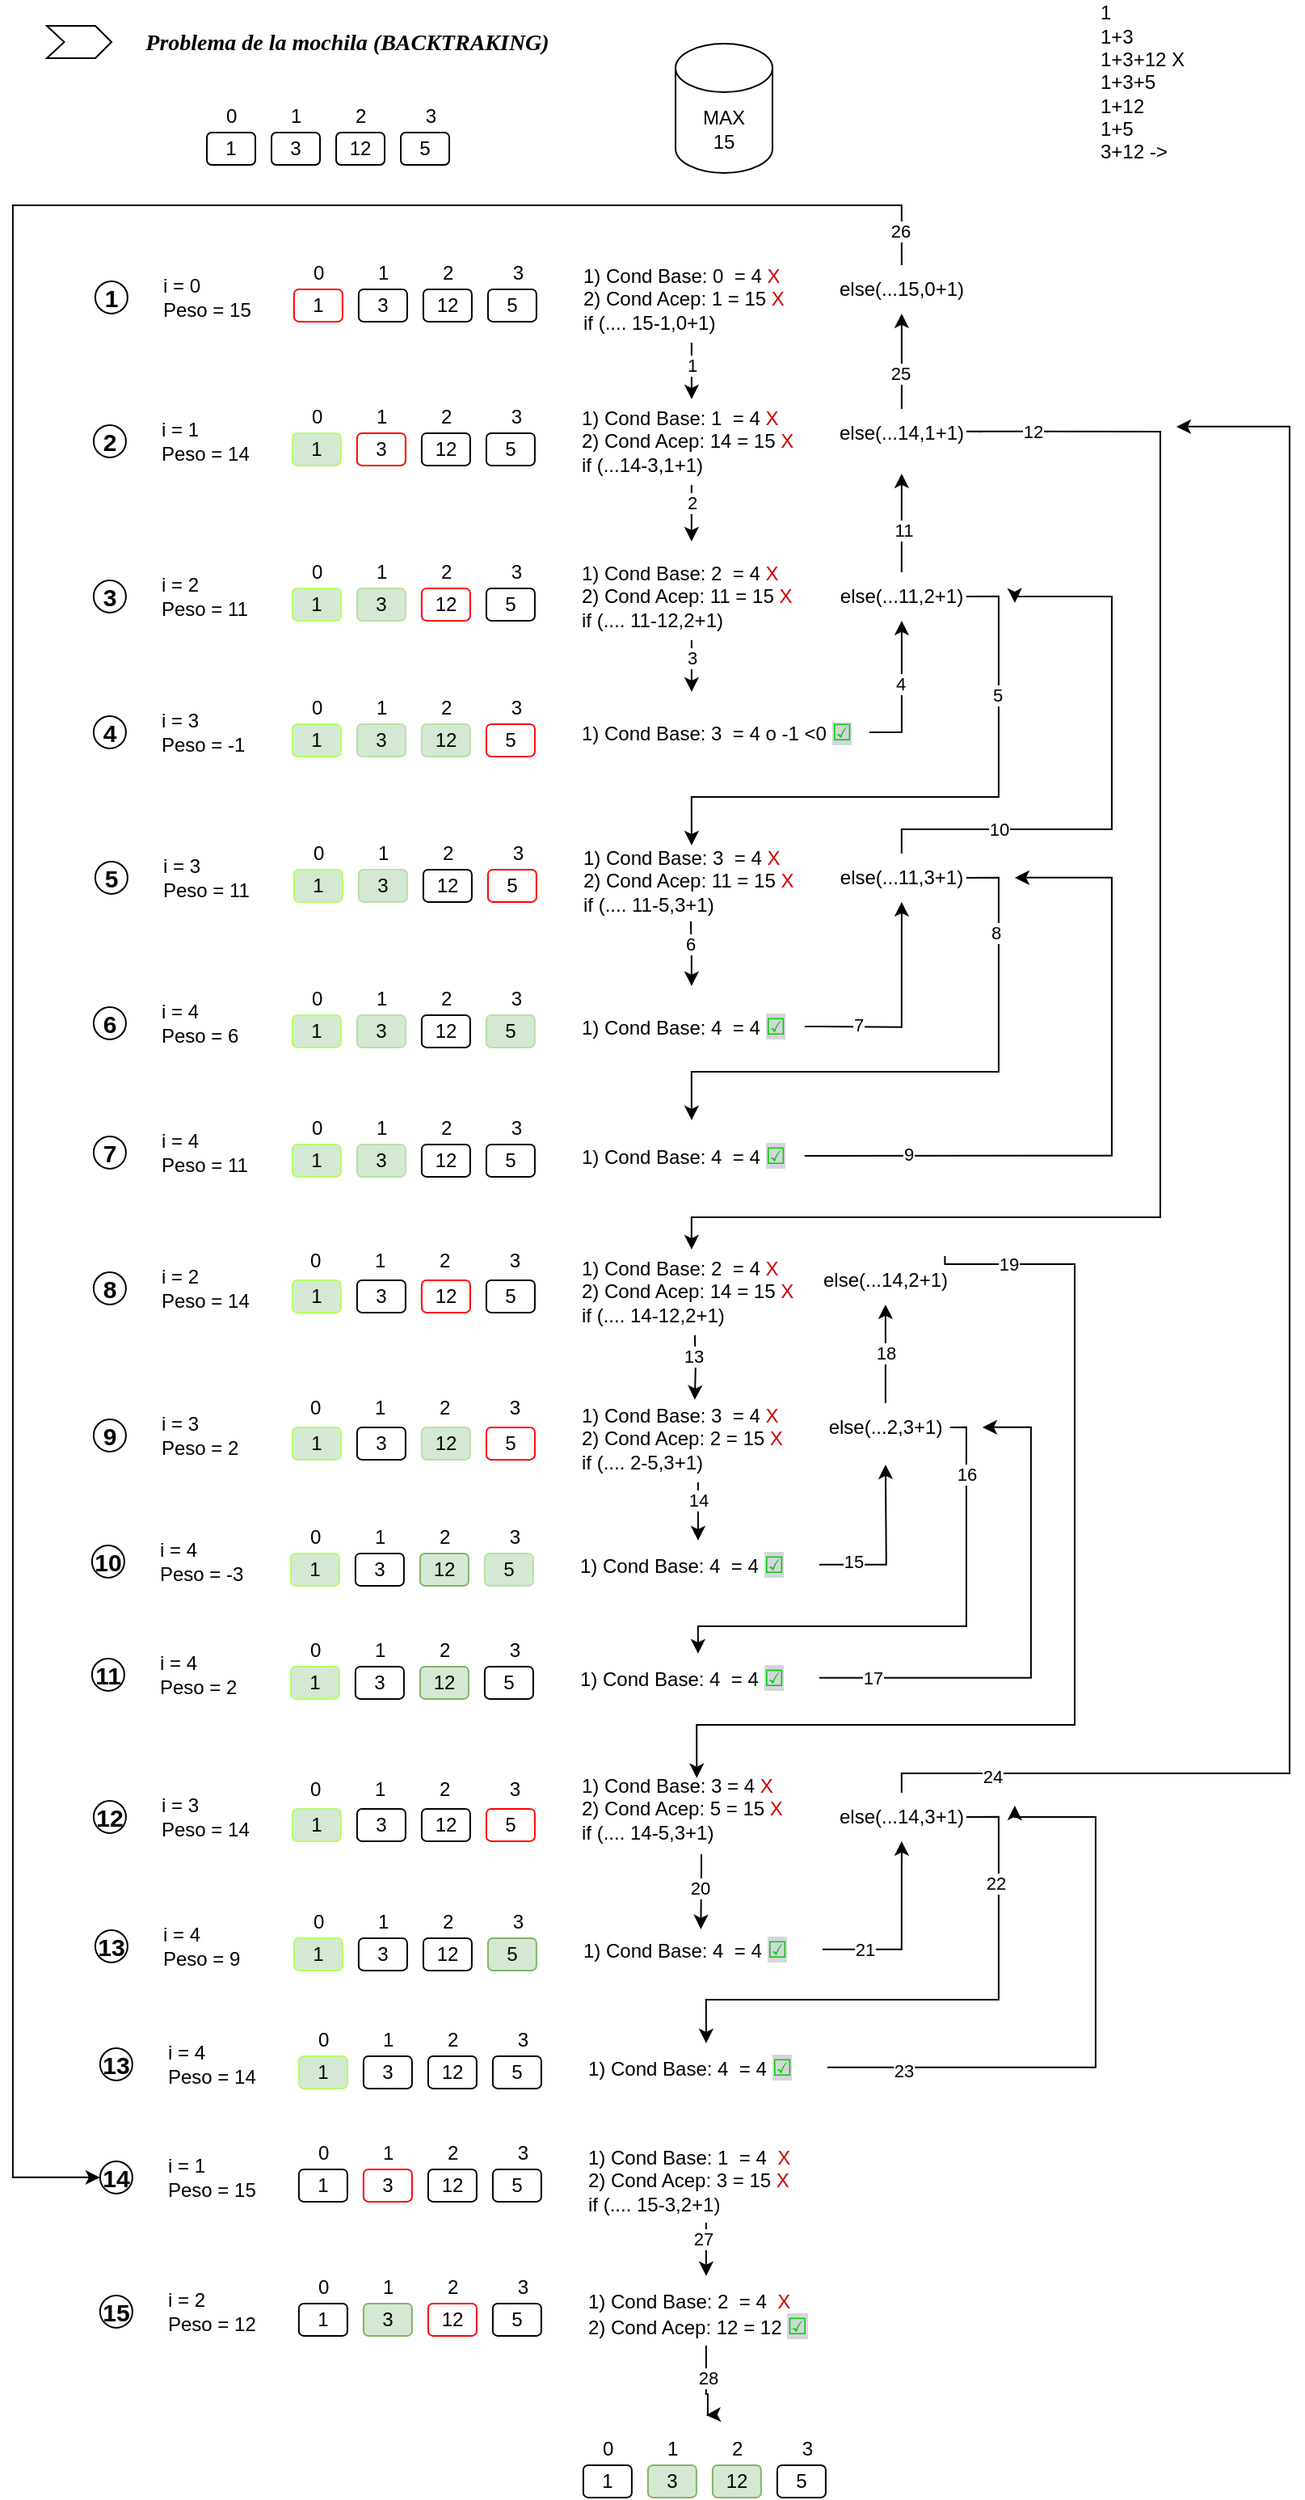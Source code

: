 <mxfile version="24.7.7">
  <diagram name="Página-1" id="o903L1C2TZxepFilKzBy">
    <mxGraphModel dx="381" dy="203" grid="1" gridSize="10" guides="1" tooltips="1" connect="1" arrows="1" fold="1" page="1" pageScale="1" pageWidth="827" pageHeight="1169" math="0" shadow="0">
      <root>
        <mxCell id="0" />
        <mxCell id="1" parent="0" />
        <mxCell id="oERf-3zgmV6mlVr4HvOM-1" value="&lt;b&gt;&lt;i&gt;&lt;font style=&quot;font-size: 14px;&quot; face=&quot;Comic Sans MS&quot;&gt;Problema de la mochila (BACKTRAKING)&lt;/font&gt;&lt;/i&gt;&lt;/b&gt;" style="text;html=1;align=center;verticalAlign=middle;whiteSpace=wrap;rounded=0;" vertex="1" parent="1">
          <mxGeometry x="76" y="25" width="300" height="30" as="geometry" />
        </mxCell>
        <mxCell id="oERf-3zgmV6mlVr4HvOM-3" value="" style="html=1;shadow=0;dashed=0;align=center;verticalAlign=middle;shape=mxgraph.arrows2.arrow;dy=0;dx=10;notch=10.74;" vertex="1" parent="1">
          <mxGeometry x="40" y="29" width="40" height="20" as="geometry" />
        </mxCell>
        <mxCell id="oERf-3zgmV6mlVr4HvOM-9" value="0&amp;nbsp; &amp;nbsp; &amp;nbsp; &amp;nbsp; &amp;nbsp; 1&amp;nbsp; &amp;nbsp; &amp;nbsp; &amp;nbsp; &amp;nbsp; 2&amp;nbsp; &amp;nbsp; &amp;nbsp; &amp;nbsp; &amp;nbsp; &amp;nbsp;3" style="text;html=1;align=center;verticalAlign=middle;whiteSpace=wrap;rounded=0;" vertex="1" parent="1">
          <mxGeometry x="136" y="70" width="160" height="30" as="geometry" />
        </mxCell>
        <mxCell id="oERf-3zgmV6mlVr4HvOM-10" value="" style="group" vertex="1" connectable="0" parent="1">
          <mxGeometry x="139" y="95" width="150" height="20" as="geometry" />
        </mxCell>
        <mxCell id="oERf-3zgmV6mlVr4HvOM-4" value="1" style="rounded=1;whiteSpace=wrap;html=1;" vertex="1" parent="oERf-3zgmV6mlVr4HvOM-10">
          <mxGeometry width="30" height="20" as="geometry" />
        </mxCell>
        <mxCell id="oERf-3zgmV6mlVr4HvOM-5" value="3" style="rounded=1;whiteSpace=wrap;html=1;" vertex="1" parent="oERf-3zgmV6mlVr4HvOM-10">
          <mxGeometry x="40" width="30" height="20" as="geometry" />
        </mxCell>
        <mxCell id="oERf-3zgmV6mlVr4HvOM-6" value="12" style="rounded=1;whiteSpace=wrap;html=1;" vertex="1" parent="oERf-3zgmV6mlVr4HvOM-10">
          <mxGeometry x="80" width="30" height="20" as="geometry" />
        </mxCell>
        <mxCell id="oERf-3zgmV6mlVr4HvOM-7" value="5" style="rounded=1;whiteSpace=wrap;html=1;" vertex="1" parent="oERf-3zgmV6mlVr4HvOM-10">
          <mxGeometry x="120" width="30" height="20" as="geometry" />
        </mxCell>
        <mxCell id="oERf-3zgmV6mlVr4HvOM-11" value="MAX&lt;div&gt;&lt;span style=&quot;background-color: initial;&quot;&gt;15&lt;/span&gt;&lt;/div&gt;" style="shape=cylinder3;whiteSpace=wrap;html=1;boundedLbl=1;backgroundOutline=1;size=15;" vertex="1" parent="1">
          <mxGeometry x="429" y="40" width="60" height="80" as="geometry" />
        </mxCell>
        <mxCell id="oERf-3zgmV6mlVr4HvOM-12" value="1&lt;div&gt;1+3&lt;/div&gt;&lt;div&gt;1+3+12 X&lt;/div&gt;&lt;div&gt;1+3+5&lt;/div&gt;&lt;div&gt;1+12&lt;/div&gt;&lt;div&gt;1+5&lt;/div&gt;&lt;div&gt;3+12 -&amp;gt;&lt;/div&gt;" style="text;html=1;align=left;verticalAlign=middle;whiteSpace=wrap;rounded=0;" vertex="1" parent="1">
          <mxGeometry x="690" y="49" width="60" height="30" as="geometry" />
        </mxCell>
        <mxCell id="oERf-3zgmV6mlVr4HvOM-21" value="&lt;b&gt;&lt;font style=&quot;font-size: 15px;&quot;&gt;1&lt;/font&gt;&lt;/b&gt;" style="ellipse;whiteSpace=wrap;html=1;aspect=fixed;" vertex="1" parent="1">
          <mxGeometry x="69.94" y="186.94" width="20" height="20" as="geometry" />
        </mxCell>
        <mxCell id="oERf-3zgmV6mlVr4HvOM-22" value="i = 0&lt;div&gt;Peso = 15&lt;/div&gt;" style="text;html=1;align=left;verticalAlign=middle;whiteSpace=wrap;rounded=0;" vertex="1" parent="1">
          <mxGeometry x="109.94" y="181.94" width="60" height="30" as="geometry" />
        </mxCell>
        <mxCell id="oERf-3zgmV6mlVr4HvOM-23" value="0&amp;nbsp; &amp;nbsp; &amp;nbsp; &amp;nbsp; &amp;nbsp; 1&amp;nbsp; &amp;nbsp; &amp;nbsp; &amp;nbsp; &amp;nbsp; 2&amp;nbsp; &amp;nbsp; &amp;nbsp; &amp;nbsp; &amp;nbsp; &amp;nbsp;3" style="text;html=1;align=center;verticalAlign=middle;whiteSpace=wrap;rounded=0;" vertex="1" parent="1">
          <mxGeometry x="189.94" y="166.94" width="160" height="30" as="geometry" />
        </mxCell>
        <mxCell id="oERf-3zgmV6mlVr4HvOM-24" value="" style="group" vertex="1" connectable="0" parent="1">
          <mxGeometry x="192.94" y="191.94" width="150" height="20" as="geometry" />
        </mxCell>
        <mxCell id="oERf-3zgmV6mlVr4HvOM-25" value="1" style="rounded=1;whiteSpace=wrap;html=1;fillColor=default;strokeColor=#FF0000;align=center;verticalAlign=middle;fontFamily=Helvetica;fontSize=12;fontColor=default;" vertex="1" parent="oERf-3zgmV6mlVr4HvOM-24">
          <mxGeometry width="30" height="20" as="geometry" />
        </mxCell>
        <mxCell id="oERf-3zgmV6mlVr4HvOM-26" value="3" style="rounded=1;whiteSpace=wrap;html=1;" vertex="1" parent="oERf-3zgmV6mlVr4HvOM-24">
          <mxGeometry x="40" width="30" height="20" as="geometry" />
        </mxCell>
        <mxCell id="oERf-3zgmV6mlVr4HvOM-27" value="12" style="rounded=1;whiteSpace=wrap;html=1;" vertex="1" parent="oERf-3zgmV6mlVr4HvOM-24">
          <mxGeometry x="80" width="30" height="20" as="geometry" />
        </mxCell>
        <mxCell id="oERf-3zgmV6mlVr4HvOM-28" value="5" style="rounded=1;whiteSpace=wrap;html=1;" vertex="1" parent="oERf-3zgmV6mlVr4HvOM-24">
          <mxGeometry x="120" width="30" height="20" as="geometry" />
        </mxCell>
        <mxCell id="oERf-3zgmV6mlVr4HvOM-42" style="edgeStyle=orthogonalEdgeStyle;rounded=0;orthogonalLoop=1;jettySize=auto;html=1;exitX=0.5;exitY=1;exitDx=0;exitDy=0;" edge="1" parent="1">
          <mxGeometry relative="1" as="geometry">
            <mxPoint x="438.94" y="259.94" as="targetPoint" />
            <mxPoint x="438.94" y="224.94" as="sourcePoint" />
          </mxGeometry>
        </mxCell>
        <mxCell id="oERf-3zgmV6mlVr4HvOM-226" value="1" style="edgeLabel;html=1;align=center;verticalAlign=middle;resizable=0;points=[];" vertex="1" connectable="0" parent="oERf-3zgmV6mlVr4HvOM-42">
          <mxGeometry x="-0.212" relative="1" as="geometry">
            <mxPoint as="offset" />
          </mxGeometry>
        </mxCell>
        <mxCell id="oERf-3zgmV6mlVr4HvOM-29" value="1) Cond Base: 0&amp;nbsp; = 4 &lt;font color=&quot;#cc0000&quot;&gt;X&lt;/font&gt;&lt;div style=&quot;&quot;&gt;2) Cond Acep: 1 = 15&lt;font color=&quot;#cc0000&quot;&gt; X&lt;/font&gt;&lt;/div&gt;&lt;div style=&quot;&quot;&gt;if (.... 15-1,0+1)&lt;/div&gt;" style="text;html=1;align=left;verticalAlign=middle;whiteSpace=wrap;rounded=0;" vertex="1" parent="1">
          <mxGeometry x="369.94" y="182.94" width="140" height="30" as="geometry" />
        </mxCell>
        <mxCell id="oERf-3zgmV6mlVr4HvOM-32" value="&lt;span style=&quot;font-size: 15px;&quot;&gt;&lt;b&gt;2&lt;/b&gt;&lt;/span&gt;" style="ellipse;whiteSpace=wrap;html=1;aspect=fixed;" vertex="1" parent="1">
          <mxGeometry x="68.94" y="275.94" width="20" height="20" as="geometry" />
        </mxCell>
        <mxCell id="oERf-3zgmV6mlVr4HvOM-33" value="i = 1&lt;div&gt;Peso = 14&lt;/div&gt;" style="text;html=1;align=left;verticalAlign=middle;whiteSpace=wrap;rounded=0;" vertex="1" parent="1">
          <mxGeometry x="108.94" y="270.94" width="60" height="30" as="geometry" />
        </mxCell>
        <mxCell id="oERf-3zgmV6mlVr4HvOM-34" value="0&amp;nbsp; &amp;nbsp; &amp;nbsp; &amp;nbsp; &amp;nbsp; 1&amp;nbsp; &amp;nbsp; &amp;nbsp; &amp;nbsp; &amp;nbsp; 2&amp;nbsp; &amp;nbsp; &amp;nbsp; &amp;nbsp; &amp;nbsp; &amp;nbsp;3" style="text;html=1;align=center;verticalAlign=middle;whiteSpace=wrap;rounded=0;" vertex="1" parent="1">
          <mxGeometry x="188.94" y="255.94" width="160" height="30" as="geometry" />
        </mxCell>
        <mxCell id="oERf-3zgmV6mlVr4HvOM-35" value="" style="group" vertex="1" connectable="0" parent="1">
          <mxGeometry x="191.94" y="280.94" width="150" height="20" as="geometry" />
        </mxCell>
        <mxCell id="oERf-3zgmV6mlVr4HvOM-36" value="1" style="rounded=1;whiteSpace=wrap;html=1;fillColor=#d5e8d4;strokeColor=#B3FF66;" vertex="1" parent="oERf-3zgmV6mlVr4HvOM-35">
          <mxGeometry width="30" height="20" as="geometry" />
        </mxCell>
        <mxCell id="oERf-3zgmV6mlVr4HvOM-37" value="3" style="rounded=1;whiteSpace=wrap;html=1;fillColor=default;strokeColor=#FF0000;align=center;verticalAlign=middle;fontFamily=Helvetica;fontSize=12;fontColor=default;" vertex="1" parent="oERf-3zgmV6mlVr4HvOM-35">
          <mxGeometry x="40" width="30" height="20" as="geometry" />
        </mxCell>
        <mxCell id="oERf-3zgmV6mlVr4HvOM-38" value="12" style="rounded=1;whiteSpace=wrap;html=1;" vertex="1" parent="oERf-3zgmV6mlVr4HvOM-35">
          <mxGeometry x="80" width="30" height="20" as="geometry" />
        </mxCell>
        <mxCell id="oERf-3zgmV6mlVr4HvOM-39" value="5" style="rounded=1;whiteSpace=wrap;html=1;" vertex="1" parent="oERf-3zgmV6mlVr4HvOM-35">
          <mxGeometry x="120" width="30" height="20" as="geometry" />
        </mxCell>
        <mxCell id="oERf-3zgmV6mlVr4HvOM-61" style="edgeStyle=orthogonalEdgeStyle;rounded=0;orthogonalLoop=1;jettySize=auto;html=1;exitX=0.5;exitY=1;exitDx=0;exitDy=0;" edge="1" parent="1">
          <mxGeometry relative="1" as="geometry">
            <mxPoint x="438.94" y="347.94" as="targetPoint" />
            <mxPoint x="438.94" y="312.94" as="sourcePoint" />
            <Array as="points">
              <mxPoint x="438.94" y="347.94" />
              <mxPoint x="438.94" y="347.94" />
            </Array>
          </mxGeometry>
        </mxCell>
        <mxCell id="oERf-3zgmV6mlVr4HvOM-227" value="2" style="edgeLabel;html=1;align=center;verticalAlign=middle;resizable=0;points=[];" vertex="1" connectable="0" parent="oERf-3zgmV6mlVr4HvOM-61">
          <mxGeometry x="-0.409" relative="1" as="geometry">
            <mxPoint as="offset" />
          </mxGeometry>
        </mxCell>
        <mxCell id="oERf-3zgmV6mlVr4HvOM-40" value="1) Cond Base: 1&amp;nbsp; = 4 &lt;font color=&quot;#cc0000&quot;&gt;X&lt;/font&gt;&lt;div style=&quot;&quot;&gt;2) Cond Acep: 14 = 15&lt;font color=&quot;#cc0000&quot;&gt; X&lt;/font&gt;&lt;/div&gt;&lt;div style=&quot;&quot;&gt;if (...14-3,1+1)&lt;/div&gt;" style="text;html=1;align=left;verticalAlign=middle;whiteSpace=wrap;rounded=0;" vertex="1" parent="1">
          <mxGeometry x="368.94" y="270.94" width="140" height="30" as="geometry" />
        </mxCell>
        <mxCell id="oERf-3zgmV6mlVr4HvOM-43" value="&lt;span style=&quot;font-size: 15px;&quot;&gt;&lt;b&gt;3&lt;/b&gt;&lt;/span&gt;" style="ellipse;whiteSpace=wrap;html=1;aspect=fixed;" vertex="1" parent="1">
          <mxGeometry x="68.94" y="371.94" width="20" height="20" as="geometry" />
        </mxCell>
        <mxCell id="oERf-3zgmV6mlVr4HvOM-44" value="i = 2&lt;div&gt;Peso = 11&lt;/div&gt;" style="text;html=1;align=left;verticalAlign=middle;whiteSpace=wrap;rounded=0;" vertex="1" parent="1">
          <mxGeometry x="108.94" y="366.94" width="60" height="30" as="geometry" />
        </mxCell>
        <mxCell id="oERf-3zgmV6mlVr4HvOM-45" value="0&amp;nbsp; &amp;nbsp; &amp;nbsp; &amp;nbsp; &amp;nbsp; 1&amp;nbsp; &amp;nbsp; &amp;nbsp; &amp;nbsp; &amp;nbsp; 2&amp;nbsp; &amp;nbsp; &amp;nbsp; &amp;nbsp; &amp;nbsp; &amp;nbsp;3" style="text;html=1;align=center;verticalAlign=middle;whiteSpace=wrap;rounded=0;" vertex="1" parent="1">
          <mxGeometry x="188.94" y="351.94" width="160" height="30" as="geometry" />
        </mxCell>
        <mxCell id="oERf-3zgmV6mlVr4HvOM-46" value="" style="group" vertex="1" connectable="0" parent="1">
          <mxGeometry x="191.94" y="376.94" width="150" height="20" as="geometry" />
        </mxCell>
        <mxCell id="oERf-3zgmV6mlVr4HvOM-47" value="1" style="rounded=1;whiteSpace=wrap;html=1;fillColor=#d5e8d4;strokeColor=#B3FF66;" vertex="1" parent="oERf-3zgmV6mlVr4HvOM-46">
          <mxGeometry width="30" height="20" as="geometry" />
        </mxCell>
        <mxCell id="oERf-3zgmV6mlVr4HvOM-48" value="3" style="rounded=1;whiteSpace=wrap;html=1;fillColor=#d5e8d4;strokeColor=#B9E0A5;" vertex="1" parent="oERf-3zgmV6mlVr4HvOM-46">
          <mxGeometry x="40" width="30" height="20" as="geometry" />
        </mxCell>
        <mxCell id="oERf-3zgmV6mlVr4HvOM-49" value="12" style="rounded=1;whiteSpace=wrap;html=1;fillColor=default;strokeColor=#FF0000;align=center;verticalAlign=middle;fontFamily=Helvetica;fontSize=12;fontColor=default;" vertex="1" parent="oERf-3zgmV6mlVr4HvOM-46">
          <mxGeometry x="80" width="30" height="20" as="geometry" />
        </mxCell>
        <mxCell id="oERf-3zgmV6mlVr4HvOM-50" value="5" style="rounded=1;whiteSpace=wrap;html=1;" vertex="1" parent="oERf-3zgmV6mlVr4HvOM-46">
          <mxGeometry x="120" width="30" height="20" as="geometry" />
        </mxCell>
        <mxCell id="oERf-3zgmV6mlVr4HvOM-62" style="edgeStyle=orthogonalEdgeStyle;rounded=0;orthogonalLoop=1;jettySize=auto;html=1;exitX=0.5;exitY=1;exitDx=0;exitDy=0;" edge="1" parent="1">
          <mxGeometry relative="1" as="geometry">
            <mxPoint x="438.94" y="440.94" as="targetPoint" />
            <mxPoint x="438.94" y="408.94" as="sourcePoint" />
          </mxGeometry>
        </mxCell>
        <mxCell id="oERf-3zgmV6mlVr4HvOM-228" value="3" style="edgeLabel;html=1;align=center;verticalAlign=middle;resizable=0;points=[];" vertex="1" connectable="0" parent="oERf-3zgmV6mlVr4HvOM-62">
          <mxGeometry x="-0.317" relative="1" as="geometry">
            <mxPoint as="offset" />
          </mxGeometry>
        </mxCell>
        <mxCell id="oERf-3zgmV6mlVr4HvOM-51" value="1) Cond Base: 2&amp;nbsp; = 4 &lt;font color=&quot;#cc0000&quot;&gt;X&lt;/font&gt;&lt;div style=&quot;&quot;&gt;2) Cond Acep: 11 = 15&lt;font color=&quot;#cc0000&quot;&gt; X&lt;/font&gt;&lt;/div&gt;&lt;div style=&quot;&quot;&gt;if (.... 11-12,2+1)&lt;/div&gt;" style="text;html=1;align=left;verticalAlign=middle;whiteSpace=wrap;rounded=0;" vertex="1" parent="1">
          <mxGeometry x="368.94" y="366.94" width="140" height="30" as="geometry" />
        </mxCell>
        <mxCell id="oERf-3zgmV6mlVr4HvOM-52" value="&lt;span style=&quot;font-size: 15px;&quot;&gt;&lt;b&gt;4&lt;/b&gt;&lt;/span&gt;" style="ellipse;whiteSpace=wrap;html=1;aspect=fixed;" vertex="1" parent="1">
          <mxGeometry x="68.94" y="455.94" width="20" height="20" as="geometry" />
        </mxCell>
        <mxCell id="oERf-3zgmV6mlVr4HvOM-53" value="i = 3&lt;div&gt;Peso = -1&lt;/div&gt;" style="text;html=1;align=left;verticalAlign=middle;whiteSpace=wrap;rounded=0;" vertex="1" parent="1">
          <mxGeometry x="108.94" y="450.94" width="60" height="30" as="geometry" />
        </mxCell>
        <mxCell id="oERf-3zgmV6mlVr4HvOM-54" value="0&amp;nbsp; &amp;nbsp; &amp;nbsp; &amp;nbsp; &amp;nbsp; 1&amp;nbsp; &amp;nbsp; &amp;nbsp; &amp;nbsp; &amp;nbsp; 2&amp;nbsp; &amp;nbsp; &amp;nbsp; &amp;nbsp; &amp;nbsp; &amp;nbsp;3" style="text;html=1;align=center;verticalAlign=middle;whiteSpace=wrap;rounded=0;" vertex="1" parent="1">
          <mxGeometry x="188.94" y="435.94" width="160" height="30" as="geometry" />
        </mxCell>
        <mxCell id="oERf-3zgmV6mlVr4HvOM-55" value="" style="group" vertex="1" connectable="0" parent="1">
          <mxGeometry x="191.94" y="460.94" width="150" height="20" as="geometry" />
        </mxCell>
        <mxCell id="oERf-3zgmV6mlVr4HvOM-56" value="1" style="rounded=1;whiteSpace=wrap;html=1;fillColor=#d5e8d4;strokeColor=#B3FF66;" vertex="1" parent="oERf-3zgmV6mlVr4HvOM-55">
          <mxGeometry width="30" height="20" as="geometry" />
        </mxCell>
        <mxCell id="oERf-3zgmV6mlVr4HvOM-57" value="3" style="rounded=1;whiteSpace=wrap;html=1;fillColor=#d5e8d4;strokeColor=#B9E0A5;" vertex="1" parent="oERf-3zgmV6mlVr4HvOM-55">
          <mxGeometry x="40" width="30" height="20" as="geometry" />
        </mxCell>
        <mxCell id="oERf-3zgmV6mlVr4HvOM-58" value="12" style="rounded=1;whiteSpace=wrap;html=1;fillColor=#d5e8d4;strokeColor=#B9E0A5;" vertex="1" parent="oERf-3zgmV6mlVr4HvOM-55">
          <mxGeometry x="80" width="30" height="20" as="geometry" />
        </mxCell>
        <mxCell id="oERf-3zgmV6mlVr4HvOM-59" value="5" style="rounded=1;whiteSpace=wrap;html=1;strokeColor=#FF0000;" vertex="1" parent="oERf-3zgmV6mlVr4HvOM-55">
          <mxGeometry x="120" width="30" height="20" as="geometry" />
        </mxCell>
        <mxCell id="oERf-3zgmV6mlVr4HvOM-65" style="edgeStyle=orthogonalEdgeStyle;rounded=0;orthogonalLoop=1;jettySize=auto;html=1;exitX=1;exitY=0.5;exitDx=0;exitDy=0;" edge="1" parent="1" source="oERf-3zgmV6mlVr4HvOM-60" target="oERf-3zgmV6mlVr4HvOM-64">
          <mxGeometry relative="1" as="geometry">
            <Array as="points">
              <mxPoint x="568.94" y="465.94" />
            </Array>
          </mxGeometry>
        </mxCell>
        <mxCell id="oERf-3zgmV6mlVr4HvOM-229" value="4" style="edgeLabel;html=1;align=center;verticalAlign=middle;resizable=0;points=[];" vertex="1" connectable="0" parent="oERf-3zgmV6mlVr4HvOM-65">
          <mxGeometry x="0.125" y="1" relative="1" as="geometry">
            <mxPoint as="offset" />
          </mxGeometry>
        </mxCell>
        <mxCell id="oERf-3zgmV6mlVr4HvOM-60" value="1) Cond Base: 3&amp;nbsp; = 4 o -1 &amp;lt;0&lt;font color=&quot;#cc0000&quot;&gt;&amp;nbsp;&lt;/font&gt;&lt;span style=&quot;font-family: arial, sans-serif; text-align: center; background-color: rgb(211, 214, 219);&quot;&gt;&lt;font color=&quot;#00cc00&quot; style=&quot;font-size: 14px;&quot;&gt;☑&lt;/font&gt;&lt;/span&gt;" style="text;html=1;align=left;verticalAlign=middle;whiteSpace=wrap;rounded=0;" vertex="1" parent="1">
          <mxGeometry x="368.94" y="450.94" width="180" height="30" as="geometry" />
        </mxCell>
        <mxCell id="oERf-3zgmV6mlVr4HvOM-75" style="edgeStyle=orthogonalEdgeStyle;rounded=0;orthogonalLoop=1;jettySize=auto;html=1;" edge="1" parent="1">
          <mxGeometry relative="1" as="geometry">
            <mxPoint x="608.94" y="381.94" as="sourcePoint" />
            <mxPoint x="438.94" y="535.94" as="targetPoint" />
            <Array as="points">
              <mxPoint x="628.94" y="381.94" />
              <mxPoint x="628.94" y="505.94" />
              <mxPoint x="438.94" y="505.94" />
            </Array>
          </mxGeometry>
        </mxCell>
        <mxCell id="oERf-3zgmV6mlVr4HvOM-230" value="5" style="edgeLabel;html=1;align=center;verticalAlign=middle;resizable=0;points=[];" vertex="1" connectable="0" parent="oERf-3zgmV6mlVr4HvOM-75">
          <mxGeometry x="-0.556" y="-1" relative="1" as="geometry">
            <mxPoint as="offset" />
          </mxGeometry>
        </mxCell>
        <mxCell id="oERf-3zgmV6mlVr4HvOM-101" style="edgeStyle=orthogonalEdgeStyle;rounded=0;orthogonalLoop=1;jettySize=auto;html=1;" edge="1" parent="1" source="oERf-3zgmV6mlVr4HvOM-64">
          <mxGeometry relative="1" as="geometry">
            <mxPoint x="568.94" y="305.94" as="targetPoint" />
          </mxGeometry>
        </mxCell>
        <mxCell id="oERf-3zgmV6mlVr4HvOM-237" value="11" style="edgeLabel;html=1;align=center;verticalAlign=middle;resizable=0;points=[];" vertex="1" connectable="0" parent="oERf-3zgmV6mlVr4HvOM-101">
          <mxGeometry x="-0.157" y="-1" relative="1" as="geometry">
            <mxPoint as="offset" />
          </mxGeometry>
        </mxCell>
        <mxCell id="oERf-3zgmV6mlVr4HvOM-64" value="else(...11,2+1)" style="text;html=1;align=center;verticalAlign=middle;whiteSpace=wrap;rounded=0;" vertex="1" parent="1">
          <mxGeometry x="538.94" y="366.94" width="60" height="30" as="geometry" />
        </mxCell>
        <mxCell id="oERf-3zgmV6mlVr4HvOM-66" value="&lt;span style=&quot;font-size: 15px;&quot;&gt;&lt;b&gt;5&lt;/b&gt;&lt;/span&gt;" style="ellipse;whiteSpace=wrap;html=1;aspect=fixed;" vertex="1" parent="1">
          <mxGeometry x="69.94" y="545.94" width="20" height="20" as="geometry" />
        </mxCell>
        <mxCell id="oERf-3zgmV6mlVr4HvOM-67" value="i = 3&lt;div&gt;Peso = 11&lt;/div&gt;" style="text;html=1;align=left;verticalAlign=middle;whiteSpace=wrap;rounded=0;" vertex="1" parent="1">
          <mxGeometry x="109.94" y="540.94" width="60" height="30" as="geometry" />
        </mxCell>
        <mxCell id="oERf-3zgmV6mlVr4HvOM-68" value="0&amp;nbsp; &amp;nbsp; &amp;nbsp; &amp;nbsp; &amp;nbsp; 1&amp;nbsp; &amp;nbsp; &amp;nbsp; &amp;nbsp; &amp;nbsp; 2&amp;nbsp; &amp;nbsp; &amp;nbsp; &amp;nbsp; &amp;nbsp; &amp;nbsp;3" style="text;html=1;align=center;verticalAlign=middle;whiteSpace=wrap;rounded=0;" vertex="1" parent="1">
          <mxGeometry x="189.94" y="525.94" width="160" height="30" as="geometry" />
        </mxCell>
        <mxCell id="oERf-3zgmV6mlVr4HvOM-69" value="" style="group" vertex="1" connectable="0" parent="1">
          <mxGeometry x="192.94" y="550.94" width="150" height="20" as="geometry" />
        </mxCell>
        <mxCell id="oERf-3zgmV6mlVr4HvOM-70" value="1" style="rounded=1;whiteSpace=wrap;html=1;fillColor=#d5e8d4;strokeColor=#B3FF66;" vertex="1" parent="oERf-3zgmV6mlVr4HvOM-69">
          <mxGeometry width="30" height="20" as="geometry" />
        </mxCell>
        <mxCell id="oERf-3zgmV6mlVr4HvOM-71" value="3" style="rounded=1;whiteSpace=wrap;html=1;fillColor=#d5e8d4;strokeColor=#B9E0A5;" vertex="1" parent="oERf-3zgmV6mlVr4HvOM-69">
          <mxGeometry x="40" width="30" height="20" as="geometry" />
        </mxCell>
        <mxCell id="oERf-3zgmV6mlVr4HvOM-72" value="12" style="rounded=1;whiteSpace=wrap;html=1;" vertex="1" parent="oERf-3zgmV6mlVr4HvOM-69">
          <mxGeometry x="80" width="30" height="20" as="geometry" />
        </mxCell>
        <mxCell id="oERf-3zgmV6mlVr4HvOM-73" value="5" style="rounded=1;whiteSpace=wrap;html=1;strokeColor=#FF0000;" vertex="1" parent="oERf-3zgmV6mlVr4HvOM-69">
          <mxGeometry x="120" width="30" height="20" as="geometry" />
        </mxCell>
        <mxCell id="oERf-3zgmV6mlVr4HvOM-85" style="edgeStyle=orthogonalEdgeStyle;rounded=0;orthogonalLoop=1;jettySize=auto;html=1;" edge="1" parent="1">
          <mxGeometry relative="1" as="geometry">
            <mxPoint x="438.94" y="622.94" as="targetPoint" />
            <mxPoint x="438.44" y="582.94" as="sourcePoint" />
          </mxGeometry>
        </mxCell>
        <mxCell id="oERf-3zgmV6mlVr4HvOM-231" value="6" style="edgeLabel;html=1;align=center;verticalAlign=middle;resizable=0;points=[];" vertex="1" connectable="0" parent="oERf-3zgmV6mlVr4HvOM-85">
          <mxGeometry x="-0.306" y="-1" relative="1" as="geometry">
            <mxPoint as="offset" />
          </mxGeometry>
        </mxCell>
        <mxCell id="oERf-3zgmV6mlVr4HvOM-74" value="1) Cond Base: 3&amp;nbsp; = 4&amp;nbsp;&lt;span style=&quot;color: rgb(204, 0, 0);&quot;&gt;X&lt;/span&gt;&lt;div style=&quot;&quot;&gt;2) Cond Acep: 11 = 15&lt;font color=&quot;#cc0000&quot;&gt; X&lt;/font&gt;&lt;/div&gt;&lt;div style=&quot;&quot;&gt;if (.... 11-5,3+1)&lt;font color=&quot;#cc0000&quot;&gt;&lt;br&gt;&lt;/font&gt;&lt;/div&gt;" style="text;html=1;align=left;verticalAlign=middle;whiteSpace=wrap;rounded=0;" vertex="1" parent="1">
          <mxGeometry x="369.94" y="542.94" width="149" height="30" as="geometry" />
        </mxCell>
        <mxCell id="oERf-3zgmV6mlVr4HvOM-76" value="&lt;span style=&quot;font-size: 15px;&quot;&gt;&lt;b&gt;6&lt;/b&gt;&lt;/span&gt;" style="ellipse;whiteSpace=wrap;html=1;aspect=fixed;" vertex="1" parent="1">
          <mxGeometry x="68.94" y="635.94" width="20" height="20" as="geometry" />
        </mxCell>
        <mxCell id="oERf-3zgmV6mlVr4HvOM-77" value="i = 4&lt;div&gt;Peso = 6&lt;/div&gt;" style="text;html=1;align=left;verticalAlign=middle;whiteSpace=wrap;rounded=0;" vertex="1" parent="1">
          <mxGeometry x="108.94" y="630.94" width="60" height="30" as="geometry" />
        </mxCell>
        <mxCell id="oERf-3zgmV6mlVr4HvOM-78" value="0&amp;nbsp; &amp;nbsp; &amp;nbsp; &amp;nbsp; &amp;nbsp; 1&amp;nbsp; &amp;nbsp; &amp;nbsp; &amp;nbsp; &amp;nbsp; 2&amp;nbsp; &amp;nbsp; &amp;nbsp; &amp;nbsp; &amp;nbsp; &amp;nbsp;3" style="text;html=1;align=center;verticalAlign=middle;whiteSpace=wrap;rounded=0;" vertex="1" parent="1">
          <mxGeometry x="188.94" y="615.94" width="160" height="30" as="geometry" />
        </mxCell>
        <mxCell id="oERf-3zgmV6mlVr4HvOM-79" value="" style="group" vertex="1" connectable="0" parent="1">
          <mxGeometry x="191.94" y="640.94" width="150" height="20" as="geometry" />
        </mxCell>
        <mxCell id="oERf-3zgmV6mlVr4HvOM-80" value="1" style="rounded=1;whiteSpace=wrap;html=1;fillColor=#d5e8d4;strokeColor=#B3FF66;" vertex="1" parent="oERf-3zgmV6mlVr4HvOM-79">
          <mxGeometry width="30" height="20" as="geometry" />
        </mxCell>
        <mxCell id="oERf-3zgmV6mlVr4HvOM-81" value="3" style="rounded=1;whiteSpace=wrap;html=1;fillColor=#d5e8d4;strokeColor=#B9E0A5;" vertex="1" parent="oERf-3zgmV6mlVr4HvOM-79">
          <mxGeometry x="40" width="30" height="20" as="geometry" />
        </mxCell>
        <mxCell id="oERf-3zgmV6mlVr4HvOM-82" value="12" style="rounded=1;whiteSpace=wrap;html=1;" vertex="1" parent="oERf-3zgmV6mlVr4HvOM-79">
          <mxGeometry x="80" width="30" height="20" as="geometry" />
        </mxCell>
        <mxCell id="oERf-3zgmV6mlVr4HvOM-83" value="5" style="rounded=1;whiteSpace=wrap;html=1;fillColor=#d5e8d4;strokeColor=#B9E0A5;" vertex="1" parent="oERf-3zgmV6mlVr4HvOM-79">
          <mxGeometry x="120" width="30" height="20" as="geometry" />
        </mxCell>
        <mxCell id="oERf-3zgmV6mlVr4HvOM-88" style="edgeStyle=orthogonalEdgeStyle;rounded=0;orthogonalLoop=1;jettySize=auto;html=1;entryX=0.5;entryY=1;entryDx=0;entryDy=0;" edge="1" parent="1" target="oERf-3zgmV6mlVr4HvOM-86">
          <mxGeometry relative="1" as="geometry">
            <mxPoint x="508.94" y="647.94" as="sourcePoint" />
          </mxGeometry>
        </mxCell>
        <mxCell id="oERf-3zgmV6mlVr4HvOM-232" value="7" style="edgeLabel;html=1;align=center;verticalAlign=middle;resizable=0;points=[];" vertex="1" connectable="0" parent="oERf-3zgmV6mlVr4HvOM-88">
          <mxGeometry x="-0.529" y="1" relative="1" as="geometry">
            <mxPoint as="offset" />
          </mxGeometry>
        </mxCell>
        <mxCell id="oERf-3zgmV6mlVr4HvOM-84" value="1) Cond Base: 4&amp;nbsp; = 4&amp;nbsp;&lt;span style=&quot;color: rgb(0, 204, 0); font-family: arial, sans-serif; font-size: 14px; text-align: center; background-color: rgb(211, 214, 219);&quot;&gt;☑&lt;/span&gt;" style="text;html=1;align=left;verticalAlign=middle;whiteSpace=wrap;rounded=0;" vertex="1" parent="1">
          <mxGeometry x="368.94" y="632.94" width="150" height="30" as="geometry" />
        </mxCell>
        <mxCell id="oERf-3zgmV6mlVr4HvOM-98" style="edgeStyle=orthogonalEdgeStyle;rounded=0;orthogonalLoop=1;jettySize=auto;html=1;" edge="1" parent="1">
          <mxGeometry relative="1" as="geometry">
            <mxPoint x="438.94" y="705.94" as="targetPoint" />
            <mxPoint x="608.94" y="555.94" as="sourcePoint" />
            <Array as="points">
              <mxPoint x="628.94" y="555.94" />
              <mxPoint x="628.94" y="675.94" />
              <mxPoint x="438.94" y="675.94" />
            </Array>
          </mxGeometry>
        </mxCell>
        <mxCell id="oERf-3zgmV6mlVr4HvOM-234" value="8" style="edgeLabel;html=1;align=center;verticalAlign=middle;resizable=0;points=[];" vertex="1" connectable="0" parent="oERf-3zgmV6mlVr4HvOM-98">
          <mxGeometry x="-0.699" y="-2" relative="1" as="geometry">
            <mxPoint as="offset" />
          </mxGeometry>
        </mxCell>
        <mxCell id="oERf-3zgmV6mlVr4HvOM-100" style="edgeStyle=orthogonalEdgeStyle;rounded=0;orthogonalLoop=1;jettySize=auto;html=1;" edge="1" parent="1" source="oERf-3zgmV6mlVr4HvOM-86">
          <mxGeometry relative="1" as="geometry">
            <mxPoint x="638.94" y="385.94" as="targetPoint" />
            <Array as="points">
              <mxPoint x="568.94" y="525.94" />
              <mxPoint x="698.94" y="525.94" />
              <mxPoint x="698.94" y="381.94" />
              <mxPoint x="638.94" y="381.94" />
            </Array>
          </mxGeometry>
        </mxCell>
        <mxCell id="oERf-3zgmV6mlVr4HvOM-236" value="10" style="edgeLabel;html=1;align=center;verticalAlign=middle;resizable=0;points=[];" vertex="1" connectable="0" parent="oERf-3zgmV6mlVr4HvOM-100">
          <mxGeometry x="-0.576" relative="1" as="geometry">
            <mxPoint as="offset" />
          </mxGeometry>
        </mxCell>
        <mxCell id="oERf-3zgmV6mlVr4HvOM-86" value="else(...11,3+1)" style="text;html=1;align=center;verticalAlign=middle;whiteSpace=wrap;rounded=0;" vertex="1" parent="1">
          <mxGeometry x="538.94" y="540.94" width="60" height="30" as="geometry" />
        </mxCell>
        <mxCell id="oERf-3zgmV6mlVr4HvOM-89" value="&lt;span style=&quot;font-size: 15px;&quot;&gt;&lt;b&gt;7&lt;/b&gt;&lt;/span&gt;" style="ellipse;whiteSpace=wrap;html=1;aspect=fixed;" vertex="1" parent="1">
          <mxGeometry x="68.94" y="715.94" width="20" height="20" as="geometry" />
        </mxCell>
        <mxCell id="oERf-3zgmV6mlVr4HvOM-90" value="i = 4&lt;div&gt;Peso = 11&lt;/div&gt;" style="text;html=1;align=left;verticalAlign=middle;whiteSpace=wrap;rounded=0;" vertex="1" parent="1">
          <mxGeometry x="108.94" y="710.94" width="60" height="30" as="geometry" />
        </mxCell>
        <mxCell id="oERf-3zgmV6mlVr4HvOM-91" value="0&amp;nbsp; &amp;nbsp; &amp;nbsp; &amp;nbsp; &amp;nbsp; 1&amp;nbsp; &amp;nbsp; &amp;nbsp; &amp;nbsp; &amp;nbsp; 2&amp;nbsp; &amp;nbsp; &amp;nbsp; &amp;nbsp; &amp;nbsp; &amp;nbsp;3" style="text;html=1;align=center;verticalAlign=middle;whiteSpace=wrap;rounded=0;" vertex="1" parent="1">
          <mxGeometry x="188.94" y="695.94" width="160" height="30" as="geometry" />
        </mxCell>
        <mxCell id="oERf-3zgmV6mlVr4HvOM-92" value="" style="group" vertex="1" connectable="0" parent="1">
          <mxGeometry x="191.94" y="720.94" width="150" height="20" as="geometry" />
        </mxCell>
        <mxCell id="oERf-3zgmV6mlVr4HvOM-93" value="1" style="rounded=1;whiteSpace=wrap;html=1;fillColor=#d5e8d4;strokeColor=#B3FF66;" vertex="1" parent="oERf-3zgmV6mlVr4HvOM-92">
          <mxGeometry width="30" height="20" as="geometry" />
        </mxCell>
        <mxCell id="oERf-3zgmV6mlVr4HvOM-94" value="3" style="rounded=1;whiteSpace=wrap;html=1;fillColor=#d5e8d4;strokeColor=#B9E0A5;" vertex="1" parent="oERf-3zgmV6mlVr4HvOM-92">
          <mxGeometry x="40" width="30" height="20" as="geometry" />
        </mxCell>
        <mxCell id="oERf-3zgmV6mlVr4HvOM-95" value="12" style="rounded=1;whiteSpace=wrap;html=1;" vertex="1" parent="oERf-3zgmV6mlVr4HvOM-92">
          <mxGeometry x="80" width="30" height="20" as="geometry" />
        </mxCell>
        <mxCell id="oERf-3zgmV6mlVr4HvOM-96" value="5" style="rounded=1;whiteSpace=wrap;html=1;" vertex="1" parent="oERf-3zgmV6mlVr4HvOM-92">
          <mxGeometry x="120" width="30" height="20" as="geometry" />
        </mxCell>
        <mxCell id="oERf-3zgmV6mlVr4HvOM-99" style="edgeStyle=orthogonalEdgeStyle;rounded=0;orthogonalLoop=1;jettySize=auto;html=1;" edge="1" parent="1">
          <mxGeometry relative="1" as="geometry">
            <mxPoint x="508.94" y="727.94" as="sourcePoint" />
            <mxPoint x="638.94" y="555.94" as="targetPoint" />
            <Array as="points">
              <mxPoint x="698.94" y="727.94" />
              <mxPoint x="698.94" y="555.94" />
            </Array>
          </mxGeometry>
        </mxCell>
        <mxCell id="oERf-3zgmV6mlVr4HvOM-235" value="9" style="edgeLabel;html=1;align=center;verticalAlign=middle;resizable=0;points=[];" vertex="1" connectable="0" parent="oERf-3zgmV6mlVr4HvOM-99">
          <mxGeometry x="-0.698" y="1" relative="1" as="geometry">
            <mxPoint as="offset" />
          </mxGeometry>
        </mxCell>
        <mxCell id="oERf-3zgmV6mlVr4HvOM-97" value="1) Cond Base: 4&amp;nbsp; = 4&amp;nbsp;&lt;span style=&quot;color: rgb(0, 204, 0); font-family: arial, sans-serif; font-size: 14px; text-align: center; background-color: rgb(211, 214, 219);&quot;&gt;☑&lt;/span&gt;" style="text;html=1;align=left;verticalAlign=middle;whiteSpace=wrap;rounded=0;" vertex="1" parent="1">
          <mxGeometry x="368.94" y="712.94" width="150" height="30" as="geometry" />
        </mxCell>
        <mxCell id="oERf-3zgmV6mlVr4HvOM-156" style="edgeStyle=orthogonalEdgeStyle;rounded=0;orthogonalLoop=1;jettySize=auto;html=1;" edge="1" parent="1">
          <mxGeometry relative="1" as="geometry">
            <mxPoint x="438.94" y="785.94" as="targetPoint" />
            <mxPoint x="618.94" y="279.94" as="sourcePoint" />
            <Array as="points">
              <mxPoint x="608.94" y="279.94" />
              <mxPoint x="728.94" y="279.94" />
              <mxPoint x="728.94" y="765.94" />
              <mxPoint x="439.94" y="765.94" />
            </Array>
          </mxGeometry>
        </mxCell>
        <mxCell id="oERf-3zgmV6mlVr4HvOM-238" value="12" style="edgeLabel;html=1;align=center;verticalAlign=middle;resizable=0;points=[];" vertex="1" connectable="0" parent="oERf-3zgmV6mlVr4HvOM-156">
          <mxGeometry x="-0.891" relative="1" as="geometry">
            <mxPoint as="offset" />
          </mxGeometry>
        </mxCell>
        <mxCell id="oERf-3zgmV6mlVr4HvOM-158" style="edgeStyle=orthogonalEdgeStyle;rounded=0;orthogonalLoop=1;jettySize=auto;html=1;entryX=0.5;entryY=1;entryDx=0;entryDy=0;" edge="1" parent="1" source="oERf-3zgmV6mlVr4HvOM-102" target="oERf-3zgmV6mlVr4HvOM-157">
          <mxGeometry relative="1" as="geometry" />
        </mxCell>
        <mxCell id="oERf-3zgmV6mlVr4HvOM-251" value="25" style="edgeLabel;html=1;align=center;verticalAlign=middle;resizable=0;points=[];" vertex="1" connectable="0" parent="oERf-3zgmV6mlVr4HvOM-158">
          <mxGeometry x="-0.252" y="1" relative="1" as="geometry">
            <mxPoint as="offset" />
          </mxGeometry>
        </mxCell>
        <mxCell id="oERf-3zgmV6mlVr4HvOM-102" value="else(...14,1+1)" style="text;html=1;align=center;verticalAlign=middle;whiteSpace=wrap;rounded=0;" vertex="1" parent="1">
          <mxGeometry x="538.94" y="265.94" width="60" height="30" as="geometry" />
        </mxCell>
        <mxCell id="oERf-3zgmV6mlVr4HvOM-103" value="&lt;span style=&quot;font-size: 15px;&quot;&gt;&lt;b&gt;8&lt;/b&gt;&lt;/span&gt;" style="ellipse;whiteSpace=wrap;html=1;aspect=fixed;" vertex="1" parent="1">
          <mxGeometry x="68.94" y="799.94" width="20" height="20" as="geometry" />
        </mxCell>
        <mxCell id="oERf-3zgmV6mlVr4HvOM-104" value="i = 2&lt;div&gt;Peso = 14&lt;/div&gt;" style="text;html=1;align=left;verticalAlign=middle;whiteSpace=wrap;rounded=0;" vertex="1" parent="1">
          <mxGeometry x="108.94" y="794.94" width="60" height="30" as="geometry" />
        </mxCell>
        <mxCell id="oERf-3zgmV6mlVr4HvOM-105" value="" style="group" vertex="1" connectable="0" parent="1">
          <mxGeometry x="191.94" y="804.94" width="150" height="20" as="geometry" />
        </mxCell>
        <mxCell id="oERf-3zgmV6mlVr4HvOM-106" value="1" style="rounded=1;whiteSpace=wrap;html=1;fillColor=#d5e8d4;strokeColor=#B3FF66;" vertex="1" parent="oERf-3zgmV6mlVr4HvOM-105">
          <mxGeometry width="30" height="20" as="geometry" />
        </mxCell>
        <mxCell id="oERf-3zgmV6mlVr4HvOM-107" value="3" style="rounded=1;whiteSpace=wrap;html=1;" vertex="1" parent="oERf-3zgmV6mlVr4HvOM-105">
          <mxGeometry x="40" width="30" height="20" as="geometry" />
        </mxCell>
        <mxCell id="oERf-3zgmV6mlVr4HvOM-108" value="12" style="rounded=1;whiteSpace=wrap;html=1;strokeColor=#FF0000;" vertex="1" parent="oERf-3zgmV6mlVr4HvOM-105">
          <mxGeometry x="80" width="30" height="20" as="geometry" />
        </mxCell>
        <mxCell id="oERf-3zgmV6mlVr4HvOM-109" value="5" style="rounded=1;whiteSpace=wrap;html=1;" vertex="1" parent="oERf-3zgmV6mlVr4HvOM-105">
          <mxGeometry x="120" width="30" height="20" as="geometry" />
        </mxCell>
        <mxCell id="oERf-3zgmV6mlVr4HvOM-122" style="edgeStyle=orthogonalEdgeStyle;rounded=0;orthogonalLoop=1;jettySize=auto;html=1;" edge="1" parent="1">
          <mxGeometry relative="1" as="geometry">
            <mxPoint x="440.94" y="878.94" as="targetPoint" />
            <mxPoint x="440.94" y="838.94" as="sourcePoint" />
          </mxGeometry>
        </mxCell>
        <mxCell id="oERf-3zgmV6mlVr4HvOM-239" value="13" style="edgeLabel;html=1;align=center;verticalAlign=middle;resizable=0;points=[];" vertex="1" connectable="0" parent="oERf-3zgmV6mlVr4HvOM-122">
          <mxGeometry x="-0.413" y="-1" relative="1" as="geometry">
            <mxPoint as="offset" />
          </mxGeometry>
        </mxCell>
        <mxCell id="oERf-3zgmV6mlVr4HvOM-110" value="1) Cond Base: 2&amp;nbsp; = 4&amp;nbsp;&lt;span style=&quot;color: rgb(204, 0, 0);&quot;&gt;X&lt;/span&gt;&lt;div style=&quot;&quot;&gt;2) Cond Acep: 14 = 15&lt;font color=&quot;#cc0000&quot;&gt; X&lt;/font&gt;&lt;/div&gt;&lt;div style=&quot;&quot;&gt;if (.... 14-12,2+1)&lt;font color=&quot;#cc0000&quot;&gt;&lt;br&gt;&lt;/font&gt;&lt;/div&gt;" style="text;html=1;align=left;verticalAlign=middle;whiteSpace=wrap;rounded=0;" vertex="1" parent="1">
          <mxGeometry x="368.94" y="796.94" width="149" height="30" as="geometry" />
        </mxCell>
        <mxCell id="oERf-3zgmV6mlVr4HvOM-112" value="0&amp;nbsp; &amp;nbsp; &amp;nbsp; &amp;nbsp; &amp;nbsp; 1&amp;nbsp; &amp;nbsp; &amp;nbsp; &amp;nbsp; &amp;nbsp; 2&amp;nbsp; &amp;nbsp; &amp;nbsp; &amp;nbsp; &amp;nbsp; &amp;nbsp;3" style="text;html=1;align=center;verticalAlign=middle;whiteSpace=wrap;rounded=0;" vertex="1" parent="1">
          <mxGeometry x="187.94" y="777.94" width="160" height="30" as="geometry" />
        </mxCell>
        <mxCell id="oERf-3zgmV6mlVr4HvOM-113" value="&lt;span style=&quot;font-size: 15px;&quot;&gt;&lt;b&gt;9&lt;/b&gt;&lt;/span&gt;" style="ellipse;whiteSpace=wrap;html=1;aspect=fixed;" vertex="1" parent="1">
          <mxGeometry x="68.94" y="890.94" width="20" height="20" as="geometry" />
        </mxCell>
        <mxCell id="oERf-3zgmV6mlVr4HvOM-114" value="i = 3&lt;div&gt;Peso = 2&lt;/div&gt;" style="text;html=1;align=left;verticalAlign=middle;whiteSpace=wrap;rounded=0;" vertex="1" parent="1">
          <mxGeometry x="108.94" y="885.94" width="60" height="30" as="geometry" />
        </mxCell>
        <mxCell id="oERf-3zgmV6mlVr4HvOM-115" value="" style="group" vertex="1" connectable="0" parent="1">
          <mxGeometry x="191.94" y="895.94" width="150" height="20" as="geometry" />
        </mxCell>
        <mxCell id="oERf-3zgmV6mlVr4HvOM-116" value="1" style="rounded=1;whiteSpace=wrap;html=1;fillColor=#d5e8d4;strokeColor=#B3FF66;" vertex="1" parent="oERf-3zgmV6mlVr4HvOM-115">
          <mxGeometry width="30" height="20" as="geometry" />
        </mxCell>
        <mxCell id="oERf-3zgmV6mlVr4HvOM-117" value="3" style="rounded=1;whiteSpace=wrap;html=1;" vertex="1" parent="oERf-3zgmV6mlVr4HvOM-115">
          <mxGeometry x="40" width="30" height="20" as="geometry" />
        </mxCell>
        <mxCell id="oERf-3zgmV6mlVr4HvOM-118" value="12" style="rounded=1;whiteSpace=wrap;html=1;strokeColor=#B9E0A5;fillColor=#d5e8d4;" vertex="1" parent="oERf-3zgmV6mlVr4HvOM-115">
          <mxGeometry x="80" width="30" height="20" as="geometry" />
        </mxCell>
        <mxCell id="oERf-3zgmV6mlVr4HvOM-119" value="5" style="rounded=1;whiteSpace=wrap;html=1;strokeColor=#FF0000;" vertex="1" parent="oERf-3zgmV6mlVr4HvOM-115">
          <mxGeometry x="120" width="30" height="20" as="geometry" />
        </mxCell>
        <mxCell id="oERf-3zgmV6mlVr4HvOM-168" style="edgeStyle=orthogonalEdgeStyle;rounded=0;orthogonalLoop=1;jettySize=auto;html=1;entryX=0.5;entryY=0;entryDx=0;entryDy=0;" edge="1" parent="1" target="oERf-3zgmV6mlVr4HvOM-131">
          <mxGeometry relative="1" as="geometry">
            <mxPoint x="442.94" y="929.94" as="sourcePoint" />
          </mxGeometry>
        </mxCell>
        <mxCell id="oERf-3zgmV6mlVr4HvOM-240" value="14" style="edgeLabel;html=1;align=center;verticalAlign=middle;resizable=0;points=[];" vertex="1" connectable="0" parent="oERf-3zgmV6mlVr4HvOM-168">
          <mxGeometry x="-0.385" relative="1" as="geometry">
            <mxPoint as="offset" />
          </mxGeometry>
        </mxCell>
        <mxCell id="oERf-3zgmV6mlVr4HvOM-120" value="1) Cond Base: 3&amp;nbsp; = 4&amp;nbsp;&lt;span style=&quot;color: rgb(204, 0, 0);&quot;&gt;X&lt;/span&gt;&lt;div style=&quot;&quot;&gt;2) Cond Acep: 2 = 15&lt;font color=&quot;#cc0000&quot;&gt; X&lt;/font&gt;&lt;/div&gt;&lt;div style=&quot;&quot;&gt;if (.... 2-5,3+1)&lt;font color=&quot;#cc0000&quot;&gt;&lt;br&gt;&lt;/font&gt;&lt;/div&gt;" style="text;html=1;align=left;verticalAlign=middle;whiteSpace=wrap;rounded=0;" vertex="1" parent="1">
          <mxGeometry x="368.94" y="887.94" width="149" height="30" as="geometry" />
        </mxCell>
        <mxCell id="oERf-3zgmV6mlVr4HvOM-121" value="0&amp;nbsp; &amp;nbsp; &amp;nbsp; &amp;nbsp; &amp;nbsp; 1&amp;nbsp; &amp;nbsp; &amp;nbsp; &amp;nbsp; &amp;nbsp; 2&amp;nbsp; &amp;nbsp; &amp;nbsp; &amp;nbsp; &amp;nbsp; &amp;nbsp;3" style="text;html=1;align=center;verticalAlign=middle;whiteSpace=wrap;rounded=0;" vertex="1" parent="1">
          <mxGeometry x="187.94" y="868.94" width="160" height="30" as="geometry" />
        </mxCell>
        <mxCell id="oERf-3zgmV6mlVr4HvOM-123" value="&lt;span style=&quot;font-size: 15px;&quot;&gt;&lt;b&gt;10&lt;/b&gt;&lt;/span&gt;" style="ellipse;whiteSpace=wrap;html=1;aspect=fixed;" vertex="1" parent="1">
          <mxGeometry x="67.94" y="968.94" width="20" height="20" as="geometry" />
        </mxCell>
        <mxCell id="oERf-3zgmV6mlVr4HvOM-124" value="i = 4&lt;div&gt;Peso = -3&lt;/div&gt;" style="text;html=1;align=left;verticalAlign=middle;whiteSpace=wrap;rounded=0;" vertex="1" parent="1">
          <mxGeometry x="107.94" y="963.94" width="60" height="30" as="geometry" />
        </mxCell>
        <mxCell id="oERf-3zgmV6mlVr4HvOM-125" value="0&amp;nbsp; &amp;nbsp; &amp;nbsp; &amp;nbsp; &amp;nbsp; 1&amp;nbsp; &amp;nbsp; &amp;nbsp; &amp;nbsp; &amp;nbsp; 2&amp;nbsp; &amp;nbsp; &amp;nbsp; &amp;nbsp; &amp;nbsp; &amp;nbsp;3" style="text;html=1;align=center;verticalAlign=middle;whiteSpace=wrap;rounded=0;" vertex="1" parent="1">
          <mxGeometry x="187.94" y="948.94" width="160" height="30" as="geometry" />
        </mxCell>
        <mxCell id="oERf-3zgmV6mlVr4HvOM-126" value="" style="group" vertex="1" connectable="0" parent="1">
          <mxGeometry x="190.94" y="973.94" width="150" height="20" as="geometry" />
        </mxCell>
        <mxCell id="oERf-3zgmV6mlVr4HvOM-127" value="1" style="rounded=1;whiteSpace=wrap;html=1;fillColor=#d5e8d4;strokeColor=#B3FF66;" vertex="1" parent="oERf-3zgmV6mlVr4HvOM-126">
          <mxGeometry width="30" height="20" as="geometry" />
        </mxCell>
        <mxCell id="oERf-3zgmV6mlVr4HvOM-128" value="3" style="rounded=1;whiteSpace=wrap;html=1;" vertex="1" parent="oERf-3zgmV6mlVr4HvOM-126">
          <mxGeometry x="40" width="30" height="20" as="geometry" />
        </mxCell>
        <mxCell id="oERf-3zgmV6mlVr4HvOM-129" value="12" style="rounded=1;whiteSpace=wrap;html=1;fillColor=#d5e8d4;strokeColor=#82b366;" vertex="1" parent="oERf-3zgmV6mlVr4HvOM-126">
          <mxGeometry x="80" width="30" height="20" as="geometry" />
        </mxCell>
        <mxCell id="oERf-3zgmV6mlVr4HvOM-130" value="5" style="rounded=1;whiteSpace=wrap;html=1;fillColor=#d5e8d4;strokeColor=#B9E0A5;" vertex="1" parent="oERf-3zgmV6mlVr4HvOM-126">
          <mxGeometry x="120" width="30" height="20" as="geometry" />
        </mxCell>
        <mxCell id="oERf-3zgmV6mlVr4HvOM-133" style="edgeStyle=orthogonalEdgeStyle;rounded=0;orthogonalLoop=1;jettySize=auto;html=1;" edge="1" parent="1" source="oERf-3zgmV6mlVr4HvOM-131">
          <mxGeometry relative="1" as="geometry">
            <mxPoint x="558.94" y="918.94" as="targetPoint" />
          </mxGeometry>
        </mxCell>
        <mxCell id="oERf-3zgmV6mlVr4HvOM-241" value="15" style="edgeLabel;html=1;align=center;verticalAlign=middle;resizable=0;points=[];" vertex="1" connectable="0" parent="oERf-3zgmV6mlVr4HvOM-133">
          <mxGeometry x="-0.833" y="2" relative="1" as="geometry">
            <mxPoint x="12" as="offset" />
          </mxGeometry>
        </mxCell>
        <mxCell id="oERf-3zgmV6mlVr4HvOM-131" value="1) Cond Base: 4&amp;nbsp; = 4&amp;nbsp;&lt;span style=&quot;color: rgb(0, 204, 0); font-family: arial, sans-serif; font-size: 14px; text-align: center; background-color: rgb(211, 214, 219);&quot;&gt;☑&lt;/span&gt;" style="text;html=1;align=left;verticalAlign=middle;whiteSpace=wrap;rounded=0;" vertex="1" parent="1">
          <mxGeometry x="367.94" y="965.94" width="150" height="30" as="geometry" />
        </mxCell>
        <mxCell id="oERf-3zgmV6mlVr4HvOM-151" style="edgeStyle=orthogonalEdgeStyle;rounded=0;orthogonalLoop=1;jettySize=auto;html=1;entryX=0.5;entryY=0;entryDx=0;entryDy=0;" edge="1" parent="1" target="oERf-3zgmV6mlVr4HvOM-150">
          <mxGeometry relative="1" as="geometry">
            <mxPoint x="598.94" y="895.94" as="sourcePoint" />
            <Array as="points">
              <mxPoint x="608.94" y="895.94" />
              <mxPoint x="608.94" y="1018.94" />
              <mxPoint x="442.94" y="1018.94" />
            </Array>
          </mxGeometry>
        </mxCell>
        <mxCell id="oERf-3zgmV6mlVr4HvOM-242" value="16" style="edgeLabel;html=1;align=center;verticalAlign=middle;resizable=0;points=[];" vertex="1" connectable="0" parent="oERf-3zgmV6mlVr4HvOM-151">
          <mxGeometry x="-0.753" relative="1" as="geometry">
            <mxPoint as="offset" />
          </mxGeometry>
        </mxCell>
        <mxCell id="oERf-3zgmV6mlVr4HvOM-154" style="edgeStyle=orthogonalEdgeStyle;rounded=0;orthogonalLoop=1;jettySize=auto;html=1;entryX=0.5;entryY=1;entryDx=0;entryDy=0;" edge="1" parent="1" source="oERf-3zgmV6mlVr4HvOM-132" target="oERf-3zgmV6mlVr4HvOM-153">
          <mxGeometry relative="1" as="geometry" />
        </mxCell>
        <mxCell id="oERf-3zgmV6mlVr4HvOM-244" value="18" style="edgeLabel;html=1;align=center;verticalAlign=middle;resizable=0;points=[];" vertex="1" connectable="0" parent="oERf-3zgmV6mlVr4HvOM-154">
          <mxGeometry x="0.028" relative="1" as="geometry">
            <mxPoint as="offset" />
          </mxGeometry>
        </mxCell>
        <mxCell id="oERf-3zgmV6mlVr4HvOM-132" value="else(...2,3+1)" style="text;html=1;align=center;verticalAlign=middle;whiteSpace=wrap;rounded=0;" vertex="1" parent="1">
          <mxGeometry x="528.94" y="880.94" width="60" height="30" as="geometry" />
        </mxCell>
        <mxCell id="oERf-3zgmV6mlVr4HvOM-142" value="&lt;span style=&quot;font-size: 15px;&quot;&gt;&lt;b&gt;11&lt;/b&gt;&lt;/span&gt;" style="ellipse;whiteSpace=wrap;html=1;aspect=fixed;" vertex="1" parent="1">
          <mxGeometry x="67.94" y="1038.94" width="20" height="20" as="geometry" />
        </mxCell>
        <mxCell id="oERf-3zgmV6mlVr4HvOM-143" value="i = 4&lt;div&gt;Peso = 2&lt;/div&gt;" style="text;html=1;align=left;verticalAlign=middle;whiteSpace=wrap;rounded=0;" vertex="1" parent="1">
          <mxGeometry x="107.94" y="1033.94" width="60" height="30" as="geometry" />
        </mxCell>
        <mxCell id="oERf-3zgmV6mlVr4HvOM-144" value="0&amp;nbsp; &amp;nbsp; &amp;nbsp; &amp;nbsp; &amp;nbsp; 1&amp;nbsp; &amp;nbsp; &amp;nbsp; &amp;nbsp; &amp;nbsp; 2&amp;nbsp; &amp;nbsp; &amp;nbsp; &amp;nbsp; &amp;nbsp; &amp;nbsp;3" style="text;html=1;align=center;verticalAlign=middle;whiteSpace=wrap;rounded=0;" vertex="1" parent="1">
          <mxGeometry x="187.94" y="1018.94" width="160" height="30" as="geometry" />
        </mxCell>
        <mxCell id="oERf-3zgmV6mlVr4HvOM-145" value="" style="group" vertex="1" connectable="0" parent="1">
          <mxGeometry x="190.94" y="1043.94" width="150" height="20" as="geometry" />
        </mxCell>
        <mxCell id="oERf-3zgmV6mlVr4HvOM-146" value="1" style="rounded=1;whiteSpace=wrap;html=1;fillColor=#d5e8d4;strokeColor=#B3FF66;" vertex="1" parent="oERf-3zgmV6mlVr4HvOM-145">
          <mxGeometry width="30" height="20" as="geometry" />
        </mxCell>
        <mxCell id="oERf-3zgmV6mlVr4HvOM-147" value="3" style="rounded=1;whiteSpace=wrap;html=1;" vertex="1" parent="oERf-3zgmV6mlVr4HvOM-145">
          <mxGeometry x="40" width="30" height="20" as="geometry" />
        </mxCell>
        <mxCell id="oERf-3zgmV6mlVr4HvOM-148" value="12" style="rounded=1;whiteSpace=wrap;html=1;fillColor=#d5e8d4;strokeColor=#82b366;" vertex="1" parent="oERf-3zgmV6mlVr4HvOM-145">
          <mxGeometry x="80" width="30" height="20" as="geometry" />
        </mxCell>
        <mxCell id="oERf-3zgmV6mlVr4HvOM-149" value="5" style="rounded=1;whiteSpace=wrap;html=1;" vertex="1" parent="oERf-3zgmV6mlVr4HvOM-145">
          <mxGeometry x="120" width="30" height="20" as="geometry" />
        </mxCell>
        <mxCell id="oERf-3zgmV6mlVr4HvOM-152" style="edgeStyle=orthogonalEdgeStyle;rounded=0;orthogonalLoop=1;jettySize=auto;html=1;" edge="1" parent="1" source="oERf-3zgmV6mlVr4HvOM-150">
          <mxGeometry relative="1" as="geometry">
            <mxPoint x="618.94" y="895.94" as="targetPoint" />
            <Array as="points">
              <mxPoint x="648.94" y="1050.94" />
              <mxPoint x="648.94" y="895.94" />
            </Array>
          </mxGeometry>
        </mxCell>
        <mxCell id="oERf-3zgmV6mlVr4HvOM-243" value="17" style="edgeLabel;html=1;align=center;verticalAlign=middle;resizable=0;points=[];" vertex="1" connectable="0" parent="oERf-3zgmV6mlVr4HvOM-152">
          <mxGeometry x="-0.793" relative="1" as="geometry">
            <mxPoint as="offset" />
          </mxGeometry>
        </mxCell>
        <mxCell id="oERf-3zgmV6mlVr4HvOM-150" value="1) Cond Base: 4&amp;nbsp; = 4&amp;nbsp;&lt;span style=&quot;color: rgb(0, 204, 0); font-family: arial, sans-serif; font-size: 14px; text-align: center; background-color: rgb(211, 214, 219);&quot;&gt;☑&lt;/span&gt;" style="text;html=1;align=left;verticalAlign=middle;whiteSpace=wrap;rounded=0;" vertex="1" parent="1">
          <mxGeometry x="367.94" y="1035.94" width="150" height="30" as="geometry" />
        </mxCell>
        <mxCell id="oERf-3zgmV6mlVr4HvOM-179" style="edgeStyle=orthogonalEdgeStyle;rounded=0;orthogonalLoop=1;jettySize=auto;html=1;entryX=0.513;entryY=-0.035;entryDx=0;entryDy=0;entryPerimeter=0;" edge="1" parent="1">
          <mxGeometry relative="1" as="geometry">
            <mxPoint x="595.69" y="789.94" as="sourcePoint" />
            <mxPoint x="442.127" y="1112.89" as="targetPoint" />
            <Array as="points">
              <mxPoint x="596" y="795" />
              <mxPoint x="676" y="795" />
              <mxPoint x="676" y="1080" />
              <mxPoint x="442" y="1080" />
            </Array>
          </mxGeometry>
        </mxCell>
        <mxCell id="oERf-3zgmV6mlVr4HvOM-245" value="19" style="edgeLabel;html=1;align=center;verticalAlign=middle;resizable=0;points=[];" vertex="1" connectable="0" parent="oERf-3zgmV6mlVr4HvOM-179">
          <mxGeometry x="-0.86" relative="1" as="geometry">
            <mxPoint as="offset" />
          </mxGeometry>
        </mxCell>
        <mxCell id="oERf-3zgmV6mlVr4HvOM-153" value="else(...14,2+1)" style="text;html=1;align=center;verticalAlign=middle;whiteSpace=wrap;rounded=0;" vertex="1" parent="1">
          <mxGeometry x="528.94" y="789.94" width="60" height="30" as="geometry" />
        </mxCell>
        <mxCell id="oERf-3zgmV6mlVr4HvOM-197" style="edgeStyle=orthogonalEdgeStyle;rounded=0;orthogonalLoop=1;jettySize=auto;html=1;entryX=0;entryY=0.5;entryDx=0;entryDy=0;exitX=0.5;exitY=0;exitDx=0;exitDy=0;" edge="1" parent="1" source="oERf-3zgmV6mlVr4HvOM-157" target="oERf-3zgmV6mlVr4HvOM-198">
          <mxGeometry relative="1" as="geometry">
            <mxPoint x="28.94" y="1369.94" as="targetPoint" />
            <Array as="points">
              <mxPoint x="568.94" y="139.94" />
              <mxPoint x="18.94" y="139.94" />
              <mxPoint x="18.94" y="1359.94" />
            </Array>
          </mxGeometry>
        </mxCell>
        <mxCell id="oERf-3zgmV6mlVr4HvOM-252" value="26" style="edgeLabel;html=1;align=center;verticalAlign=middle;resizable=0;points=[];" vertex="1" connectable="0" parent="oERf-3zgmV6mlVr4HvOM-197">
          <mxGeometry x="-0.977" y="1" relative="1" as="geometry">
            <mxPoint as="offset" />
          </mxGeometry>
        </mxCell>
        <mxCell id="oERf-3zgmV6mlVr4HvOM-157" value="else(...15,0+1)" style="text;html=1;align=center;verticalAlign=middle;whiteSpace=wrap;rounded=0;" vertex="1" parent="1">
          <mxGeometry x="538.94" y="176.94" width="60" height="30" as="geometry" />
        </mxCell>
        <mxCell id="oERf-3zgmV6mlVr4HvOM-159" value="&lt;span style=&quot;font-size: 15px;&quot;&gt;&lt;b&gt;12&lt;/b&gt;&lt;/span&gt;" style="ellipse;whiteSpace=wrap;html=1;aspect=fixed;" vertex="1" parent="1">
          <mxGeometry x="68.94" y="1126.94" width="20" height="20" as="geometry" />
        </mxCell>
        <mxCell id="oERf-3zgmV6mlVr4HvOM-160" value="i = 3&lt;div&gt;Peso = 14&lt;/div&gt;" style="text;html=1;align=left;verticalAlign=middle;whiteSpace=wrap;rounded=0;" vertex="1" parent="1">
          <mxGeometry x="108.94" y="1121.94" width="60" height="30" as="geometry" />
        </mxCell>
        <mxCell id="oERf-3zgmV6mlVr4HvOM-161" value="" style="group" vertex="1" connectable="0" parent="1">
          <mxGeometry x="191.94" y="1131.94" width="150" height="20" as="geometry" />
        </mxCell>
        <mxCell id="oERf-3zgmV6mlVr4HvOM-162" value="1" style="rounded=1;whiteSpace=wrap;html=1;fillColor=#d5e8d4;strokeColor=#B3FF66;" vertex="1" parent="oERf-3zgmV6mlVr4HvOM-161">
          <mxGeometry width="30" height="20" as="geometry" />
        </mxCell>
        <mxCell id="oERf-3zgmV6mlVr4HvOM-163" value="3" style="rounded=1;whiteSpace=wrap;html=1;" vertex="1" parent="oERf-3zgmV6mlVr4HvOM-161">
          <mxGeometry x="40" width="30" height="20" as="geometry" />
        </mxCell>
        <mxCell id="oERf-3zgmV6mlVr4HvOM-164" value="12" style="rounded=1;whiteSpace=wrap;html=1;" vertex="1" parent="oERf-3zgmV6mlVr4HvOM-161">
          <mxGeometry x="80" width="30" height="20" as="geometry" />
        </mxCell>
        <mxCell id="oERf-3zgmV6mlVr4HvOM-165" value="5" style="rounded=1;whiteSpace=wrap;html=1;strokeColor=#FF0000;" vertex="1" parent="oERf-3zgmV6mlVr4HvOM-161">
          <mxGeometry x="120" width="30" height="20" as="geometry" />
        </mxCell>
        <mxCell id="oERf-3zgmV6mlVr4HvOM-178" style="edgeStyle=orthogonalEdgeStyle;rounded=0;orthogonalLoop=1;jettySize=auto;html=1;entryX=0.498;entryY=0.084;entryDx=0;entryDy=0;entryPerimeter=0;" edge="1" parent="1" target="oERf-3zgmV6mlVr4HvOM-177">
          <mxGeometry relative="1" as="geometry">
            <mxPoint x="445" y="1160" as="sourcePoint" />
            <mxPoint x="440" y="1200" as="targetPoint" />
            <Array as="points">
              <mxPoint x="445" y="1170" />
            </Array>
          </mxGeometry>
        </mxCell>
        <mxCell id="oERf-3zgmV6mlVr4HvOM-246" value="20" style="edgeLabel;html=1;align=center;verticalAlign=middle;resizable=0;points=[];" vertex="1" connectable="0" parent="oERf-3zgmV6mlVr4HvOM-178">
          <mxGeometry x="-0.161" y="-1" relative="1" as="geometry">
            <mxPoint y="1" as="offset" />
          </mxGeometry>
        </mxCell>
        <mxCell id="oERf-3zgmV6mlVr4HvOM-166" value="1) Cond Base: 3 = 4&amp;nbsp;&lt;span style=&quot;color: rgb(204, 0, 0);&quot;&gt;X&lt;/span&gt;&lt;div style=&quot;&quot;&gt;2) Cond Acep: 5 = 15&lt;font color=&quot;#cc0000&quot;&gt; X&lt;/font&gt;&lt;/div&gt;&lt;div style=&quot;&quot;&gt;if (.... 14-5,3+1)&lt;font color=&quot;#cc0000&quot;&gt;&lt;br&gt;&lt;/font&gt;&lt;/div&gt;" style="text;html=1;align=left;verticalAlign=middle;whiteSpace=wrap;rounded=0;" vertex="1" parent="1">
          <mxGeometry x="369.44" y="1116.94" width="149" height="30" as="geometry" />
        </mxCell>
        <mxCell id="oERf-3zgmV6mlVr4HvOM-167" value="0&amp;nbsp; &amp;nbsp; &amp;nbsp; &amp;nbsp; &amp;nbsp; 1&amp;nbsp; &amp;nbsp; &amp;nbsp; &amp;nbsp; &amp;nbsp; 2&amp;nbsp; &amp;nbsp; &amp;nbsp; &amp;nbsp; &amp;nbsp; &amp;nbsp;3" style="text;html=1;align=center;verticalAlign=middle;whiteSpace=wrap;rounded=0;" vertex="1" parent="1">
          <mxGeometry x="187.94" y="1104.94" width="160" height="30" as="geometry" />
        </mxCell>
        <mxCell id="oERf-3zgmV6mlVr4HvOM-169" value="&lt;span style=&quot;font-size: 15px;&quot;&gt;&lt;b&gt;13&lt;/b&gt;&lt;/span&gt;" style="ellipse;whiteSpace=wrap;html=1;aspect=fixed;" vertex="1" parent="1">
          <mxGeometry x="69.94" y="1206.94" width="20" height="20" as="geometry" />
        </mxCell>
        <mxCell id="oERf-3zgmV6mlVr4HvOM-170" value="i = 4&lt;div&gt;Peso = 9&lt;/div&gt;" style="text;html=1;align=left;verticalAlign=middle;whiteSpace=wrap;rounded=0;" vertex="1" parent="1">
          <mxGeometry x="109.94" y="1201.94" width="60" height="30" as="geometry" />
        </mxCell>
        <mxCell id="oERf-3zgmV6mlVr4HvOM-171" value="0&amp;nbsp; &amp;nbsp; &amp;nbsp; &amp;nbsp; &amp;nbsp; 1&amp;nbsp; &amp;nbsp; &amp;nbsp; &amp;nbsp; &amp;nbsp; 2&amp;nbsp; &amp;nbsp; &amp;nbsp; &amp;nbsp; &amp;nbsp; &amp;nbsp;3" style="text;html=1;align=center;verticalAlign=middle;whiteSpace=wrap;rounded=0;" vertex="1" parent="1">
          <mxGeometry x="189.94" y="1186.94" width="160" height="30" as="geometry" />
        </mxCell>
        <mxCell id="oERf-3zgmV6mlVr4HvOM-172" value="" style="group" vertex="1" connectable="0" parent="1">
          <mxGeometry x="192.94" y="1211.94" width="150" height="20" as="geometry" />
        </mxCell>
        <mxCell id="oERf-3zgmV6mlVr4HvOM-173" value="1" style="rounded=1;whiteSpace=wrap;html=1;fillColor=#d5e8d4;strokeColor=#B3FF66;" vertex="1" parent="oERf-3zgmV6mlVr4HvOM-172">
          <mxGeometry width="30" height="20" as="geometry" />
        </mxCell>
        <mxCell id="oERf-3zgmV6mlVr4HvOM-174" value="3" style="rounded=1;whiteSpace=wrap;html=1;" vertex="1" parent="oERf-3zgmV6mlVr4HvOM-172">
          <mxGeometry x="40" width="30" height="20" as="geometry" />
        </mxCell>
        <mxCell id="oERf-3zgmV6mlVr4HvOM-175" value="12" style="rounded=1;whiteSpace=wrap;html=1;" vertex="1" parent="oERf-3zgmV6mlVr4HvOM-172">
          <mxGeometry x="80" width="30" height="20" as="geometry" />
        </mxCell>
        <mxCell id="oERf-3zgmV6mlVr4HvOM-176" value="5" style="rounded=1;whiteSpace=wrap;html=1;fillColor=#d5e8d4;strokeColor=#82b366;" vertex="1" parent="oERf-3zgmV6mlVr4HvOM-172">
          <mxGeometry x="120" width="30" height="20" as="geometry" />
        </mxCell>
        <mxCell id="oERf-3zgmV6mlVr4HvOM-181" style="edgeStyle=orthogonalEdgeStyle;rounded=0;orthogonalLoop=1;jettySize=auto;html=1;entryX=0.5;entryY=1;entryDx=0;entryDy=0;" edge="1" parent="1" source="oERf-3zgmV6mlVr4HvOM-177" target="oERf-3zgmV6mlVr4HvOM-180">
          <mxGeometry relative="1" as="geometry" />
        </mxCell>
        <mxCell id="oERf-3zgmV6mlVr4HvOM-247" value="21" style="edgeLabel;html=1;align=center;verticalAlign=middle;resizable=0;points=[];" vertex="1" connectable="0" parent="oERf-3zgmV6mlVr4HvOM-181">
          <mxGeometry x="-0.698" y="1" relative="1" as="geometry">
            <mxPoint x="8" y="1" as="offset" />
          </mxGeometry>
        </mxCell>
        <mxCell id="oERf-3zgmV6mlVr4HvOM-177" value="1) Cond Base: 4&amp;nbsp; = 4&amp;nbsp;&lt;span style=&quot;color: rgb(0, 204, 0); font-family: arial, sans-serif; font-size: 14px; text-align: center; background-color: rgb(211, 214, 219);&quot;&gt;☑&lt;/span&gt;" style="text;html=1;align=left;verticalAlign=middle;whiteSpace=wrap;rounded=0;" vertex="1" parent="1">
          <mxGeometry x="369.94" y="1203.94" width="150" height="30" as="geometry" />
        </mxCell>
        <mxCell id="oERf-3zgmV6mlVr4HvOM-194" style="edgeStyle=orthogonalEdgeStyle;rounded=0;orthogonalLoop=1;jettySize=auto;html=1;entryX=0.5;entryY=0;entryDx=0;entryDy=0;" edge="1" parent="1" target="oERf-3zgmV6mlVr4HvOM-190">
          <mxGeometry relative="1" as="geometry">
            <mxPoint x="608.94" y="1136.94" as="sourcePoint" />
            <Array as="points">
              <mxPoint x="628.94" y="1136.94" />
              <mxPoint x="628.94" y="1249.94" />
              <mxPoint x="447.94" y="1249.94" />
            </Array>
          </mxGeometry>
        </mxCell>
        <mxCell id="oERf-3zgmV6mlVr4HvOM-248" value="22" style="edgeLabel;html=1;align=center;verticalAlign=middle;resizable=0;points=[];" vertex="1" connectable="0" parent="oERf-3zgmV6mlVr4HvOM-194">
          <mxGeometry x="-0.641" y="-2" relative="1" as="geometry">
            <mxPoint as="offset" />
          </mxGeometry>
        </mxCell>
        <mxCell id="oERf-3zgmV6mlVr4HvOM-196" style="edgeStyle=orthogonalEdgeStyle;rounded=0;orthogonalLoop=1;jettySize=auto;html=1;" edge="1" parent="1" source="oERf-3zgmV6mlVr4HvOM-180">
          <mxGeometry relative="1" as="geometry">
            <mxPoint x="738.94" y="276.94" as="targetPoint" />
            <Array as="points">
              <mxPoint x="568.94" y="1109.94" />
              <mxPoint x="808.94" y="1109.94" />
              <mxPoint x="808.94" y="276.94" />
            </Array>
          </mxGeometry>
        </mxCell>
        <mxCell id="oERf-3zgmV6mlVr4HvOM-250" value="24" style="edgeLabel;html=1;align=center;verticalAlign=middle;resizable=0;points=[];" vertex="1" connectable="0" parent="oERf-3zgmV6mlVr4HvOM-196">
          <mxGeometry x="-0.882" y="-2" relative="1" as="geometry">
            <mxPoint as="offset" />
          </mxGeometry>
        </mxCell>
        <mxCell id="oERf-3zgmV6mlVr4HvOM-180" value="else(...14,3+1)" style="text;html=1;align=center;verticalAlign=middle;whiteSpace=wrap;rounded=0;" vertex="1" parent="1">
          <mxGeometry x="538.94" y="1121.94" width="60" height="30" as="geometry" />
        </mxCell>
        <mxCell id="oERf-3zgmV6mlVr4HvOM-182" value="&lt;span style=&quot;font-size: 15px;&quot;&gt;&lt;b&gt;13&lt;/b&gt;&lt;/span&gt;" style="ellipse;whiteSpace=wrap;html=1;aspect=fixed;" vertex="1" parent="1">
          <mxGeometry x="72.94" y="1279.94" width="20" height="20" as="geometry" />
        </mxCell>
        <mxCell id="oERf-3zgmV6mlVr4HvOM-183" value="i = 4&lt;div&gt;Peso = 14&lt;/div&gt;" style="text;html=1;align=left;verticalAlign=middle;whiteSpace=wrap;rounded=0;" vertex="1" parent="1">
          <mxGeometry x="112.94" y="1274.94" width="60" height="30" as="geometry" />
        </mxCell>
        <mxCell id="oERf-3zgmV6mlVr4HvOM-184" value="0&amp;nbsp; &amp;nbsp; &amp;nbsp; &amp;nbsp; &amp;nbsp; 1&amp;nbsp; &amp;nbsp; &amp;nbsp; &amp;nbsp; &amp;nbsp; 2&amp;nbsp; &amp;nbsp; &amp;nbsp; &amp;nbsp; &amp;nbsp; &amp;nbsp;3" style="text;html=1;align=center;verticalAlign=middle;whiteSpace=wrap;rounded=0;" vertex="1" parent="1">
          <mxGeometry x="192.94" y="1259.94" width="160" height="30" as="geometry" />
        </mxCell>
        <mxCell id="oERf-3zgmV6mlVr4HvOM-185" value="" style="group" vertex="1" connectable="0" parent="1">
          <mxGeometry x="195.94" y="1284.94" width="150" height="20" as="geometry" />
        </mxCell>
        <mxCell id="oERf-3zgmV6mlVr4HvOM-186" value="1" style="rounded=1;whiteSpace=wrap;html=1;fillColor=#d5e8d4;strokeColor=#B3FF66;" vertex="1" parent="oERf-3zgmV6mlVr4HvOM-185">
          <mxGeometry width="30" height="20" as="geometry" />
        </mxCell>
        <mxCell id="oERf-3zgmV6mlVr4HvOM-187" value="3" style="rounded=1;whiteSpace=wrap;html=1;" vertex="1" parent="oERf-3zgmV6mlVr4HvOM-185">
          <mxGeometry x="40" width="30" height="20" as="geometry" />
        </mxCell>
        <mxCell id="oERf-3zgmV6mlVr4HvOM-188" value="12" style="rounded=1;whiteSpace=wrap;html=1;" vertex="1" parent="oERf-3zgmV6mlVr4HvOM-185">
          <mxGeometry x="80" width="30" height="20" as="geometry" />
        </mxCell>
        <mxCell id="oERf-3zgmV6mlVr4HvOM-189" value="5" style="rounded=1;whiteSpace=wrap;html=1;" vertex="1" parent="oERf-3zgmV6mlVr4HvOM-185">
          <mxGeometry x="120" width="30" height="20" as="geometry" />
        </mxCell>
        <mxCell id="oERf-3zgmV6mlVr4HvOM-195" style="edgeStyle=orthogonalEdgeStyle;rounded=0;orthogonalLoop=1;jettySize=auto;html=1;" edge="1" parent="1" source="oERf-3zgmV6mlVr4HvOM-190">
          <mxGeometry relative="1" as="geometry">
            <mxPoint x="638.94" y="1129.94" as="targetPoint" />
            <Array as="points">
              <mxPoint x="688.94" y="1291.94" />
              <mxPoint x="688.94" y="1136.94" />
            </Array>
          </mxGeometry>
        </mxCell>
        <mxCell id="oERf-3zgmV6mlVr4HvOM-249" value="23" style="edgeLabel;html=1;align=center;verticalAlign=middle;resizable=0;points=[];" vertex="1" connectable="0" parent="oERf-3zgmV6mlVr4HvOM-195">
          <mxGeometry x="-0.754" y="-2" relative="1" as="geometry">
            <mxPoint as="offset" />
          </mxGeometry>
        </mxCell>
        <mxCell id="oERf-3zgmV6mlVr4HvOM-190" value="1) Cond Base: 4&amp;nbsp; = 4&amp;nbsp;&lt;span style=&quot;color: rgb(0, 204, 0); font-family: arial, sans-serif; font-size: 14px; text-align: center; background-color: rgb(211, 214, 219);&quot;&gt;☑&lt;/span&gt;" style="text;html=1;align=left;verticalAlign=middle;whiteSpace=wrap;rounded=0;" vertex="1" parent="1">
          <mxGeometry x="372.94" y="1276.94" width="150" height="30" as="geometry" />
        </mxCell>
        <mxCell id="oERf-3zgmV6mlVr4HvOM-198" value="&lt;span style=&quot;font-size: 15px;&quot;&gt;&lt;b&gt;14&lt;/b&gt;&lt;/span&gt;" style="ellipse;whiteSpace=wrap;html=1;aspect=fixed;" vertex="1" parent="1">
          <mxGeometry x="72.94" y="1349.94" width="20" height="20" as="geometry" />
        </mxCell>
        <mxCell id="oERf-3zgmV6mlVr4HvOM-199" value="i = 1&lt;div&gt;Peso = 15&lt;/div&gt;" style="text;html=1;align=left;verticalAlign=middle;whiteSpace=wrap;rounded=0;" vertex="1" parent="1">
          <mxGeometry x="112.94" y="1344.94" width="60" height="30" as="geometry" />
        </mxCell>
        <mxCell id="oERf-3zgmV6mlVr4HvOM-200" value="0&amp;nbsp; &amp;nbsp; &amp;nbsp; &amp;nbsp; &amp;nbsp; 1&amp;nbsp; &amp;nbsp; &amp;nbsp; &amp;nbsp; &amp;nbsp; 2&amp;nbsp; &amp;nbsp; &amp;nbsp; &amp;nbsp; &amp;nbsp; &amp;nbsp;3" style="text;html=1;align=center;verticalAlign=middle;whiteSpace=wrap;rounded=0;" vertex="1" parent="1">
          <mxGeometry x="192.94" y="1329.94" width="160" height="30" as="geometry" />
        </mxCell>
        <mxCell id="oERf-3zgmV6mlVr4HvOM-201" value="" style="group" vertex="1" connectable="0" parent="1">
          <mxGeometry x="195.94" y="1354.94" width="150" height="20" as="geometry" />
        </mxCell>
        <mxCell id="oERf-3zgmV6mlVr4HvOM-202" value="1" style="rounded=1;whiteSpace=wrap;html=1;" vertex="1" parent="oERf-3zgmV6mlVr4HvOM-201">
          <mxGeometry width="30" height="20" as="geometry" />
        </mxCell>
        <mxCell id="oERf-3zgmV6mlVr4HvOM-203" value="3" style="rounded=1;whiteSpace=wrap;html=1;strokeColor=#FF0000;align=center;verticalAlign=middle;fontFamily=Helvetica;fontSize=12;fontColor=default;fillColor=default;" vertex="1" parent="oERf-3zgmV6mlVr4HvOM-201">
          <mxGeometry x="40" width="30" height="20" as="geometry" />
        </mxCell>
        <mxCell id="oERf-3zgmV6mlVr4HvOM-204" value="12" style="rounded=1;whiteSpace=wrap;html=1;" vertex="1" parent="oERf-3zgmV6mlVr4HvOM-201">
          <mxGeometry x="80" width="30" height="20" as="geometry" />
        </mxCell>
        <mxCell id="oERf-3zgmV6mlVr4HvOM-205" value="5" style="rounded=1;whiteSpace=wrap;html=1;" vertex="1" parent="oERf-3zgmV6mlVr4HvOM-201">
          <mxGeometry x="120" width="30" height="20" as="geometry" />
        </mxCell>
        <mxCell id="oERf-3zgmV6mlVr4HvOM-223" style="edgeStyle=orthogonalEdgeStyle;rounded=0;orthogonalLoop=1;jettySize=auto;html=1;" edge="1" parent="1">
          <mxGeometry relative="1" as="geometry">
            <mxPoint x="447.94" y="1420.94" as="targetPoint" />
            <mxPoint x="447.94" y="1387.94" as="sourcePoint" />
          </mxGeometry>
        </mxCell>
        <mxCell id="oERf-3zgmV6mlVr4HvOM-253" value="27" style="edgeLabel;html=1;align=center;verticalAlign=middle;resizable=0;points=[];" vertex="1" connectable="0" parent="oERf-3zgmV6mlVr4HvOM-223">
          <mxGeometry x="-0.381" y="-2" relative="1" as="geometry">
            <mxPoint as="offset" />
          </mxGeometry>
        </mxCell>
        <mxCell id="oERf-3zgmV6mlVr4HvOM-206" value="1) Cond Base: 1&amp;nbsp; = 4&amp;nbsp;&lt;span style=&quot;color: rgb(204, 0, 0);&quot;&gt;&amp;nbsp;X&lt;/span&gt;&lt;div&gt;&lt;div&gt;2) Cond Acep: 3 = 15&lt;font color=&quot;#cc0000&quot;&gt;&amp;nbsp;X&lt;/font&gt;&lt;/div&gt;&lt;div&gt;if (.... 15-3,2+1)&lt;/div&gt;&lt;/div&gt;" style="text;html=1;align=left;verticalAlign=middle;whiteSpace=wrap;rounded=0;" vertex="1" parent="1">
          <mxGeometry x="372.94" y="1346.94" width="150" height="30" as="geometry" />
        </mxCell>
        <mxCell id="oERf-3zgmV6mlVr4HvOM-207" value="&lt;span style=&quot;font-size: 15px;&quot;&gt;&lt;b&gt;15&lt;/b&gt;&lt;/span&gt;" style="ellipse;whiteSpace=wrap;html=1;aspect=fixed;" vertex="1" parent="1">
          <mxGeometry x="72.94" y="1432.94" width="20" height="20" as="geometry" />
        </mxCell>
        <mxCell id="oERf-3zgmV6mlVr4HvOM-208" value="i = 2&lt;div&gt;Peso = 12&lt;/div&gt;" style="text;html=1;align=left;verticalAlign=middle;whiteSpace=wrap;rounded=0;" vertex="1" parent="1">
          <mxGeometry x="112.94" y="1427.94" width="60" height="30" as="geometry" />
        </mxCell>
        <mxCell id="oERf-3zgmV6mlVr4HvOM-209" value="0&amp;nbsp; &amp;nbsp; &amp;nbsp; &amp;nbsp; &amp;nbsp; 1&amp;nbsp; &amp;nbsp; &amp;nbsp; &amp;nbsp; &amp;nbsp; 2&amp;nbsp; &amp;nbsp; &amp;nbsp; &amp;nbsp; &amp;nbsp; &amp;nbsp;3" style="text;html=1;align=center;verticalAlign=middle;whiteSpace=wrap;rounded=0;" vertex="1" parent="1">
          <mxGeometry x="192.94" y="1412.94" width="160" height="30" as="geometry" />
        </mxCell>
        <mxCell id="oERf-3zgmV6mlVr4HvOM-210" value="" style="group" vertex="1" connectable="0" parent="1">
          <mxGeometry x="195.94" y="1437.94" width="150" height="20" as="geometry" />
        </mxCell>
        <mxCell id="oERf-3zgmV6mlVr4HvOM-211" value="1" style="rounded=1;whiteSpace=wrap;html=1;" vertex="1" parent="oERf-3zgmV6mlVr4HvOM-210">
          <mxGeometry width="30" height="20" as="geometry" />
        </mxCell>
        <mxCell id="oERf-3zgmV6mlVr4HvOM-212" value="3" style="rounded=1;whiteSpace=wrap;html=1;strokeColor=#82b366;align=center;verticalAlign=middle;fontFamily=Helvetica;fontSize=12;fillColor=#d5e8d4;" vertex="1" parent="oERf-3zgmV6mlVr4HvOM-210">
          <mxGeometry x="40" width="30" height="20" as="geometry" />
        </mxCell>
        <mxCell id="oERf-3zgmV6mlVr4HvOM-213" value="12" style="rounded=1;whiteSpace=wrap;html=1;strokeColor=#FF0000;align=center;verticalAlign=middle;fontFamily=Helvetica;fontSize=12;fontColor=default;fillColor=default;" vertex="1" parent="oERf-3zgmV6mlVr4HvOM-210">
          <mxGeometry x="80" width="30" height="20" as="geometry" />
        </mxCell>
        <mxCell id="oERf-3zgmV6mlVr4HvOM-214" value="5" style="rounded=1;whiteSpace=wrap;html=1;" vertex="1" parent="oERf-3zgmV6mlVr4HvOM-210">
          <mxGeometry x="120" width="30" height="20" as="geometry" />
        </mxCell>
        <mxCell id="oERf-3zgmV6mlVr4HvOM-222" style="edgeStyle=orthogonalEdgeStyle;rounded=0;orthogonalLoop=1;jettySize=auto;html=1;" edge="1" parent="1">
          <mxGeometry relative="1" as="geometry">
            <mxPoint x="447.94" y="1506.94" as="targetPoint" />
            <mxPoint x="447.94" y="1463.94" as="sourcePoint" />
            <Array as="points">
              <mxPoint x="447.94" y="1493.94" />
              <mxPoint x="448.94" y="1493.94" />
            </Array>
          </mxGeometry>
        </mxCell>
        <mxCell id="oERf-3zgmV6mlVr4HvOM-254" value="28" style="edgeLabel;html=1;align=center;verticalAlign=middle;resizable=0;points=[];" vertex="1" connectable="0" parent="oERf-3zgmV6mlVr4HvOM-222">
          <mxGeometry x="-0.139" y="1" relative="1" as="geometry">
            <mxPoint as="offset" />
          </mxGeometry>
        </mxCell>
        <mxCell id="oERf-3zgmV6mlVr4HvOM-215" value="1) Cond Base: 2&amp;nbsp; = 4&amp;nbsp;&lt;span style=&quot;color: rgb(204, 0, 0);&quot;&gt;&amp;nbsp;X&lt;/span&gt;&lt;div&gt;&lt;div&gt;2) Cond Acep: 12 = 12&lt;font color=&quot;#cc0000&quot;&gt;&amp;nbsp;&lt;/font&gt;&lt;span style=&quot;background-color: rgb(211, 214, 219); color: rgb(0, 204, 0); font-family: arial, sans-serif; font-size: 14px; text-align: center;&quot;&gt;☑&lt;/span&gt;&lt;span style=&quot;background-color: initial;&quot;&gt;&amp;nbsp;&lt;/span&gt;&lt;/div&gt;&lt;/div&gt;" style="text;html=1;align=left;verticalAlign=middle;whiteSpace=wrap;rounded=0;" vertex="1" parent="1">
          <mxGeometry x="372.94" y="1429.94" width="150" height="30" as="geometry" />
        </mxCell>
        <mxCell id="oERf-3zgmV6mlVr4HvOM-216" value="0&amp;nbsp; &amp;nbsp; &amp;nbsp; &amp;nbsp; &amp;nbsp; 1&amp;nbsp; &amp;nbsp; &amp;nbsp; &amp;nbsp; &amp;nbsp; 2&amp;nbsp; &amp;nbsp; &amp;nbsp; &amp;nbsp; &amp;nbsp; &amp;nbsp;3" style="text;html=1;align=center;verticalAlign=middle;whiteSpace=wrap;rounded=0;" vertex="1" parent="1">
          <mxGeometry x="368.94" y="1512.94" width="160" height="30" as="geometry" />
        </mxCell>
        <mxCell id="oERf-3zgmV6mlVr4HvOM-217" value="" style="group" vertex="1" connectable="0" parent="1">
          <mxGeometry x="371.94" y="1537.94" width="150" height="20" as="geometry" />
        </mxCell>
        <mxCell id="oERf-3zgmV6mlVr4HvOM-218" value="1" style="rounded=1;whiteSpace=wrap;html=1;" vertex="1" parent="oERf-3zgmV6mlVr4HvOM-217">
          <mxGeometry width="30" height="20" as="geometry" />
        </mxCell>
        <mxCell id="oERf-3zgmV6mlVr4HvOM-219" value="3" style="rounded=1;whiteSpace=wrap;html=1;fillColor=#d5e8d4;strokeColor=#82b366;" vertex="1" parent="oERf-3zgmV6mlVr4HvOM-217">
          <mxGeometry x="40" width="30" height="20" as="geometry" />
        </mxCell>
        <mxCell id="oERf-3zgmV6mlVr4HvOM-220" value="12" style="rounded=1;whiteSpace=wrap;html=1;fillColor=#d5e8d4;strokeColor=#82b366;" vertex="1" parent="oERf-3zgmV6mlVr4HvOM-217">
          <mxGeometry x="80" width="30" height="20" as="geometry" />
        </mxCell>
        <mxCell id="oERf-3zgmV6mlVr4HvOM-221" value="5" style="rounded=1;whiteSpace=wrap;html=1;" vertex="1" parent="oERf-3zgmV6mlVr4HvOM-217">
          <mxGeometry x="120" width="30" height="20" as="geometry" />
        </mxCell>
      </root>
    </mxGraphModel>
  </diagram>
</mxfile>
